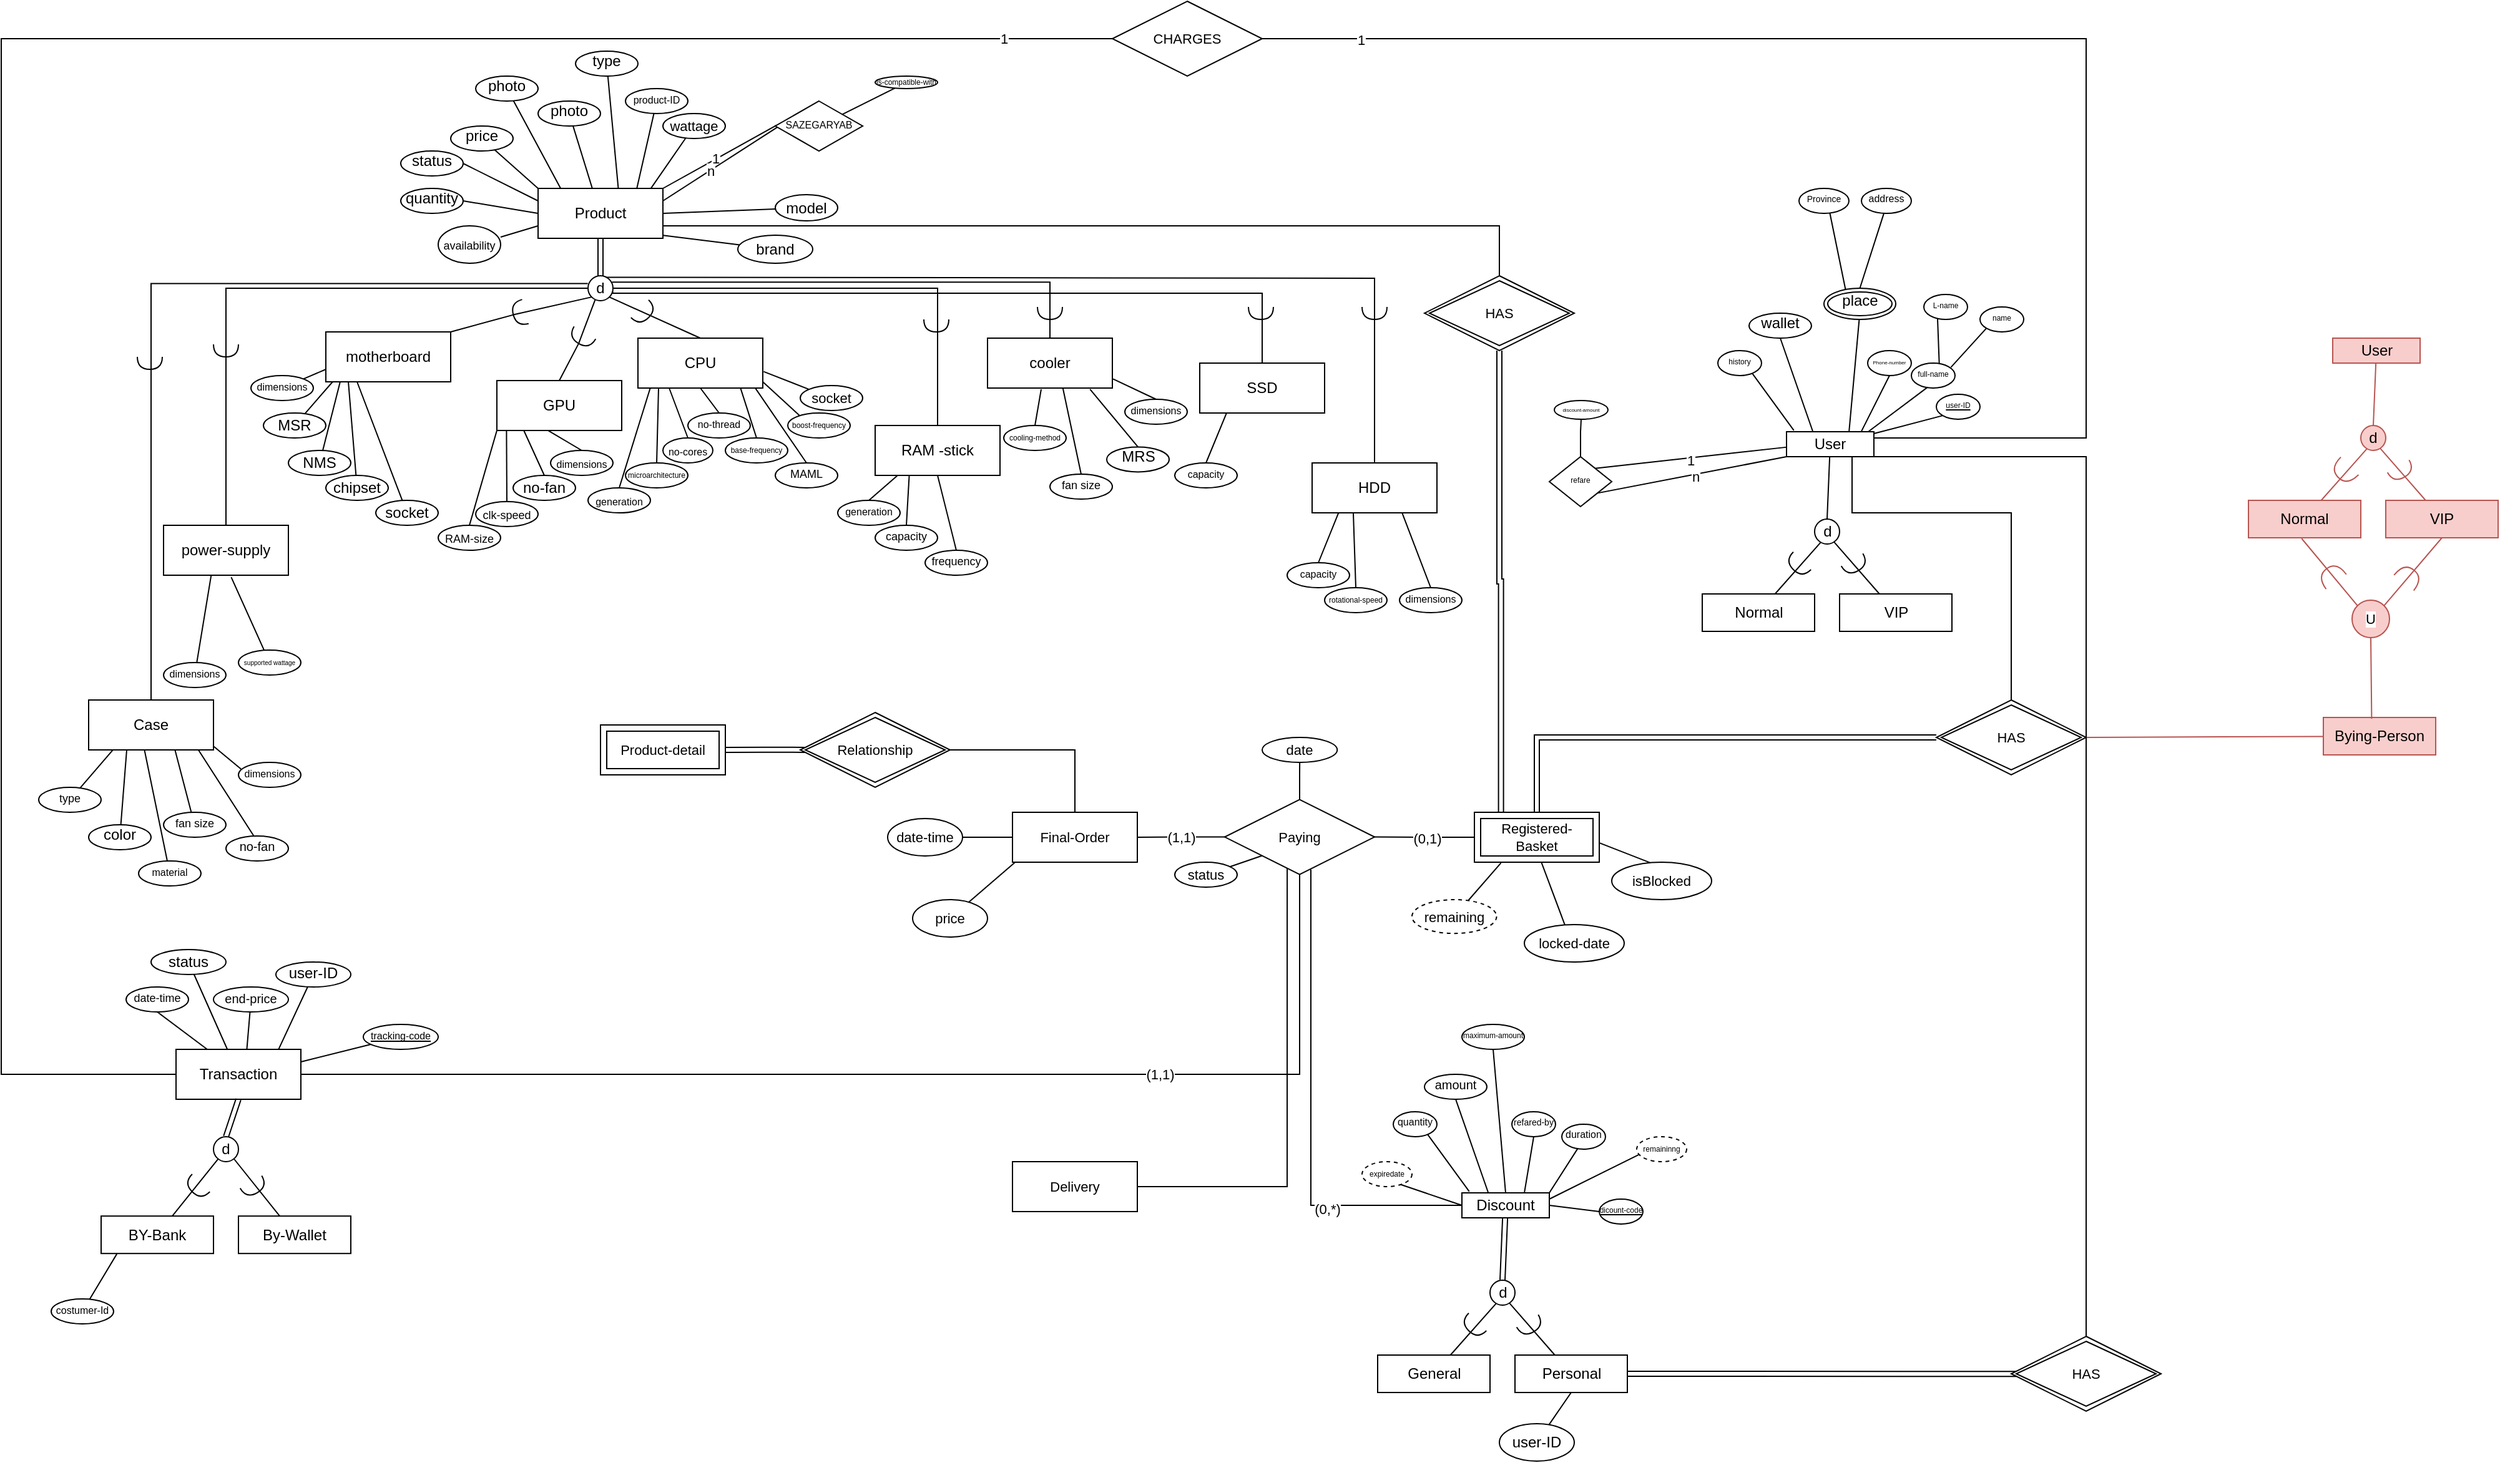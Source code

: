 <mxfile version="24.9.3">
  <diagram id="R2lEEEUBdFMjLlhIrx00" name="Page-1">
    <mxGraphModel dx="2390" dy="1643" grid="1" gridSize="10" guides="0" tooltips="1" connect="1" arrows="1" fold="1" page="0" pageScale="1" pageWidth="850" pageHeight="1100" math="0" shadow="0" extFonts="Permanent Marker^https://fonts.googleapis.com/css?family=Permanent+Marker">
      <root>
        <mxCell id="0" />
        <mxCell id="1" parent="0" />
        <mxCell id="EZ4wKox0lvYlgoozN4nP-5" value="" style="shape=requiredInterface;html=1;verticalLabelPosition=bottom;sketch=0;rotation=90;" parent="1" vertex="1">
          <mxGeometry x="505" y="150" width="10" height="20" as="geometry" />
        </mxCell>
        <mxCell id="QGMHHab5A-sNkPW5Ptrl-87" value="" style="shape=requiredInterface;html=1;verticalLabelPosition=bottom;sketch=0;rotation=-195;" parent="1" vertex="1">
          <mxGeometry x="740" y="120" width="10" height="20" as="geometry" />
        </mxCell>
        <mxCell id="5q_iSPufAX0hI2RB1bjy-26" style="edgeStyle=orthogonalEdgeStyle;shape=connector;rounded=0;orthogonalLoop=1;jettySize=auto;html=1;exitX=0.75;exitY=1;exitDx=0;exitDy=0;entryX=0.5;entryY=0;entryDx=0;entryDy=0;strokeColor=default;align=center;verticalAlign=middle;fontFamily=Helvetica;fontSize=11;fontColor=default;labelBackgroundColor=default;endArrow=none;endFill=0;" parent="1" source="gZT2VXeHZiiMrNFiyqml-2" target="5q_iSPufAX0hI2RB1bjy-19" edge="1">
          <mxGeometry relative="1" as="geometry">
            <Array as="points">
              <mxPoint x="1812" y="290" />
              <mxPoint x="1940" y="290" />
            </Array>
          </mxGeometry>
        </mxCell>
        <mxCell id="gZT2VXeHZiiMrNFiyqml-2" value="User" style="rounded=0;whiteSpace=wrap;html=1;" parent="1" vertex="1">
          <mxGeometry x="1760" y="225" width="70" height="20" as="geometry" />
        </mxCell>
        <mxCell id="gZT2VXeHZiiMrNFiyqml-4" style="rounded=0;orthogonalLoop=1;jettySize=auto;html=1;entryX=0.5;entryY=0;entryDx=0;entryDy=0;endArrow=none;endFill=0;" parent="1" source="gZT2VXeHZiiMrNFiyqml-2" target="QGMHHab5A-sNkPW5Ptrl-4" edge="1">
          <mxGeometry relative="1" as="geometry">
            <mxPoint x="1792.84" y="293" as="targetPoint" />
          </mxGeometry>
        </mxCell>
        <mxCell id="gZT2VXeHZiiMrNFiyqml-6" value="Normal" style="rounded=0;whiteSpace=wrap;html=1;" parent="1" vertex="1">
          <mxGeometry x="1692.5" y="355" width="90" height="30" as="geometry" />
        </mxCell>
        <mxCell id="gZT2VXeHZiiMrNFiyqml-8" style="rounded=0;orthogonalLoop=1;jettySize=auto;html=1;entryX=0.249;entryY=0.93;entryDx=0;entryDy=0;entryPerimeter=0;endArrow=none;endFill=0;" parent="1" source="gZT2VXeHZiiMrNFiyqml-6" target="QGMHHab5A-sNkPW5Ptrl-4" edge="1">
          <mxGeometry relative="1" as="geometry">
            <mxPoint x="1787.5" y="315" as="targetPoint" />
          </mxGeometry>
        </mxCell>
        <mxCell id="gZT2VXeHZiiMrNFiyqml-10" value="VIP" style="rounded=0;whiteSpace=wrap;html=1;" parent="1" vertex="1">
          <mxGeometry x="1802.5" y="355" width="90" height="30" as="geometry" />
        </mxCell>
        <mxCell id="gZT2VXeHZiiMrNFiyqml-11" style="rounded=0;orthogonalLoop=1;jettySize=auto;html=1;entryX=0.777;entryY=0.914;entryDx=0;entryDy=0;entryPerimeter=0;endArrow=none;endFill=0;" parent="1" source="gZT2VXeHZiiMrNFiyqml-10" target="QGMHHab5A-sNkPW5Ptrl-4" edge="1">
          <mxGeometry relative="1" as="geometry">
            <mxPoint x="1798.84" y="315" as="targetPoint" />
          </mxGeometry>
        </mxCell>
        <mxCell id="gZT2VXeHZiiMrNFiyqml-14" value="&lt;u&gt;user-ID&lt;/u&gt;" style="ellipse;verticalAlign=middle;fontStyle=0;fontSize=6;spacingTop=-3;spacingLeft=0;spacingRight=0;spacingBottom=0;spacing=-21;labelBorderColor=none;labelBackgroundColor=none;textShadow=0;whiteSpace=wrap;html=1;fontColor=#050505;" parent="1" vertex="1">
          <mxGeometry x="1880" y="195" width="35" height="20" as="geometry" />
        </mxCell>
        <mxCell id="gZT2VXeHZiiMrNFiyqml-15" style="rounded=0;orthogonalLoop=1;jettySize=auto;html=1;entryX=0.999;entryY=0.076;entryDx=0;entryDy=0;endArrow=none;endFill=0;exitX=0;exitY=1;exitDx=0;exitDy=0;entryPerimeter=0;" parent="1" source="gZT2VXeHZiiMrNFiyqml-14" target="gZT2VXeHZiiMrNFiyqml-2" edge="1">
          <mxGeometry relative="1" as="geometry">
            <mxPoint x="1879.265" y="205.81" as="sourcePoint" />
            <mxPoint x="1840" y="204.15" as="targetPoint" />
          </mxGeometry>
        </mxCell>
        <mxCell id="gZT2VXeHZiiMrNFiyqml-16" value="&lt;font style=&quot;font-size: 6px;&quot;&gt;full-&lt;font&gt;name&lt;/font&gt;&lt;/font&gt;" style="ellipse;whiteSpace=wrap;html=1;shadow=0;gradientColor=none;fillColor=default;spacingTop=-6;" parent="1" vertex="1">
          <mxGeometry x="1859.99" y="170" width="35" height="20" as="geometry" />
        </mxCell>
        <mxCell id="gZT2VXeHZiiMrNFiyqml-17" style="rounded=0;orthogonalLoop=1;jettySize=auto;html=1;entryX=0.937;entryY=-0.006;entryDx=0;entryDy=0;endArrow=none;endFill=0;exitX=0.363;exitY=0.979;exitDx=0;exitDy=0;entryPerimeter=0;exitPerimeter=0;" parent="1" source="gZT2VXeHZiiMrNFiyqml-16" target="gZT2VXeHZiiMrNFiyqml-2" edge="1">
          <mxGeometry relative="1" as="geometry">
            <mxPoint x="1859.255" y="180.81" as="sourcePoint" />
            <mxPoint x="1842.5" y="225" as="targetPoint" />
          </mxGeometry>
        </mxCell>
        <mxCell id="gZT2VXeHZiiMrNFiyqml-20" value="&lt;font style=&quot;font-size: 6px;&quot;&gt;L-name&lt;/font&gt;" style="ellipse;whiteSpace=wrap;html=1;shadow=0;gradientColor=none;fillColor=default;spacingTop=-6;" parent="1" vertex="1">
          <mxGeometry x="1870" y="115" width="35" height="20" as="geometry" />
        </mxCell>
        <mxCell id="gZT2VXeHZiiMrNFiyqml-21" style="rounded=0;orthogonalLoop=1;jettySize=auto;html=1;endArrow=none;endFill=0;exitX=0.314;exitY=0.967;exitDx=0;exitDy=0;exitPerimeter=0;entryX=0.638;entryY=0;entryDx=0;entryDy=0;entryPerimeter=0;" parent="1" source="gZT2VXeHZiiMrNFiyqml-20" target="gZT2VXeHZiiMrNFiyqml-16" edge="1">
          <mxGeometry relative="1" as="geometry">
            <mxPoint x="1844.265" y="145.81" as="sourcePoint" />
            <mxPoint x="1860" y="145" as="targetPoint" />
          </mxGeometry>
        </mxCell>
        <mxCell id="gZT2VXeHZiiMrNFiyqml-22" value="&lt;font style=&quot;font-size: 6px;&quot;&gt;name&lt;/font&gt;" style="ellipse;whiteSpace=wrap;html=1;shadow=0;gradientColor=none;fillColor=default;spacingTop=-6;" parent="1" vertex="1">
          <mxGeometry x="1915" y="125" width="35" height="20" as="geometry" />
        </mxCell>
        <mxCell id="gZT2VXeHZiiMrNFiyqml-23" style="rounded=0;orthogonalLoop=1;jettySize=auto;html=1;entryX=0.907;entryY=0.167;entryDx=0;entryDy=0;endArrow=none;endFill=0;exitX=0;exitY=1;exitDx=0;exitDy=0;entryPerimeter=0;" parent="1" source="gZT2VXeHZiiMrNFiyqml-22" target="gZT2VXeHZiiMrNFiyqml-16" edge="1">
          <mxGeometry relative="1" as="geometry">
            <mxPoint x="1909.765" y="115.81" as="sourcePoint" />
            <mxPoint x="1893" y="160" as="targetPoint" />
          </mxGeometry>
        </mxCell>
        <mxCell id="gZT2VXeHZiiMrNFiyqml-24" value="&lt;font style=&quot;font-size: 4px;&quot;&gt;Phone-number&lt;/font&gt;" style="ellipse;whiteSpace=wrap;html=1;shadow=0;gradientColor=none;fillColor=default;spacingTop=-6;" parent="1" vertex="1">
          <mxGeometry x="1824.99" y="160" width="35" height="20" as="geometry" />
        </mxCell>
        <mxCell id="gZT2VXeHZiiMrNFiyqml-25" style="rounded=0;orthogonalLoop=1;jettySize=auto;html=1;entryX=0.856;entryY=-0.009;entryDx=0;entryDy=0;endArrow=none;endFill=0;exitX=0.5;exitY=1;exitDx=0;exitDy=0;entryPerimeter=0;" parent="1" source="gZT2VXeHZiiMrNFiyqml-24" target="gZT2VXeHZiiMrNFiyqml-2" edge="1">
          <mxGeometry relative="1" as="geometry">
            <mxPoint x="1824.255" y="170.81" as="sourcePoint" />
            <mxPoint x="1807.5" y="215" as="targetPoint" />
          </mxGeometry>
        </mxCell>
        <mxCell id="gZT2VXeHZiiMrNFiyqml-27" style="rounded=0;orthogonalLoop=1;jettySize=auto;html=1;entryX=0.716;entryY=-0.02;entryDx=0;entryDy=0;endArrow=none;endFill=0;exitX=0.491;exitY=1.003;exitDx=0;exitDy=0;entryPerimeter=0;exitPerimeter=0;" parent="1" source="QGMHHab5A-sNkPW5Ptrl-1" target="gZT2VXeHZiiMrNFiyqml-2" edge="1">
          <mxGeometry relative="1" as="geometry">
            <mxPoint x="1809.622" y="124.73" as="sourcePoint" />
            <mxPoint x="1772.5" y="152.5" as="targetPoint" />
          </mxGeometry>
        </mxCell>
        <mxCell id="gZT2VXeHZiiMrNFiyqml-32" style="rounded=0;orthogonalLoop=1;jettySize=auto;html=1;entryX=-0.007;entryY=0.622;entryDx=0;entryDy=0;endArrow=none;endFill=0;exitX=0.734;exitY=0.233;exitDx=0;exitDy=0;entryPerimeter=0;exitPerimeter=0;" parent="1" source="QGMHHab5A-sNkPW5Ptrl-3" target="gZT2VXeHZiiMrNFiyqml-2" edge="1">
          <mxGeometry relative="1" as="geometry">
            <mxPoint x="1602.5" y="245" as="sourcePoint" />
            <mxPoint x="1764" y="204" as="targetPoint" />
          </mxGeometry>
        </mxCell>
        <mxCell id="gZT2VXeHZiiMrNFiyqml-35" value="1" style="edgeLabel;html=1;align=center;verticalAlign=middle;resizable=0;points=[];" parent="gZT2VXeHZiiMrNFiyqml-32" vertex="1" connectable="0">
          <mxGeometry x="-0.002" y="-2" relative="1" as="geometry">
            <mxPoint as="offset" />
          </mxGeometry>
        </mxCell>
        <mxCell id="gZT2VXeHZiiMrNFiyqml-33" style="rounded=0;orthogonalLoop=1;jettySize=auto;html=1;endArrow=none;endFill=0;exitX=0.76;exitY=0.733;exitDx=0;exitDy=0;entryX=0;entryY=1;entryDx=0;entryDy=0;exitPerimeter=0;" parent="1" source="QGMHHab5A-sNkPW5Ptrl-3" target="gZT2VXeHZiiMrNFiyqml-2" edge="1">
          <mxGeometry relative="1" as="geometry">
            <mxPoint x="1602.5" y="285" as="sourcePoint" />
            <mxPoint x="1760" y="255" as="targetPoint" />
          </mxGeometry>
        </mxCell>
        <mxCell id="gZT2VXeHZiiMrNFiyqml-36" value="n" style="edgeLabel;html=1;align=center;verticalAlign=middle;resizable=0;points=[];" parent="gZT2VXeHZiiMrNFiyqml-33" vertex="1" connectable="0">
          <mxGeometry x="0.027" y="-2" relative="1" as="geometry">
            <mxPoint as="offset" />
          </mxGeometry>
        </mxCell>
        <mxCell id="gZT2VXeHZiiMrNFiyqml-46" value="&lt;font style=&quot;font-size: 6px;&quot;&gt;&lt;span&gt;history &lt;/span&gt;&lt;br&gt;&lt;/font&gt;" style="ellipse;whiteSpace=wrap;html=1;shadow=0;gradientColor=none;fillColor=default;spacingTop=-6;fontStyle=0" parent="1" vertex="1">
          <mxGeometry x="1705" y="160" width="35" height="20" as="geometry" />
        </mxCell>
        <mxCell id="gZT2VXeHZiiMrNFiyqml-47" style="rounded=0;orthogonalLoop=1;jettySize=auto;html=1;entryX=0.084;entryY=-0.053;entryDx=0;entryDy=0;endArrow=none;endFill=0;exitX=0.789;exitY=0.915;exitDx=0;exitDy=0;entryPerimeter=0;exitPerimeter=0;" parent="1" source="gZT2VXeHZiiMrNFiyqml-46" target="gZT2VXeHZiiMrNFiyqml-2" edge="1">
          <mxGeometry relative="1" as="geometry">
            <mxPoint x="1704.265" y="170.81" as="sourcePoint" />
            <mxPoint x="1799.98" y="237.11" as="targetPoint" />
          </mxGeometry>
        </mxCell>
        <mxCell id="QGMHHab5A-sNkPW5Ptrl-1" value="place" style="ellipse;shape=doubleEllipse;margin=3;whiteSpace=wrap;html=1;align=center;spacingTop=-6;" parent="1" vertex="1">
          <mxGeometry x="1790" y="110" width="57.5" height="25" as="geometry" />
        </mxCell>
        <mxCell id="5q_iSPufAX0hI2RB1bjy-4" value="" style="edgeStyle=orthogonalEdgeStyle;rounded=0;orthogonalLoop=1;jettySize=auto;html=1;endArrow=none;endFill=0;" parent="1" source="QGMHHab5A-sNkPW5Ptrl-3" target="5q_iSPufAX0hI2RB1bjy-3" edge="1">
          <mxGeometry relative="1" as="geometry" />
        </mxCell>
        <mxCell id="QGMHHab5A-sNkPW5Ptrl-3" value="&lt;font style=&quot;font-size: 6px;&quot;&gt;refare&lt;/font&gt;" style="shape=rhombus;perimeter=rhombusPerimeter;whiteSpace=wrap;html=1;align=center;spacingTop=-6;" parent="1" vertex="1">
          <mxGeometry x="1570" y="245" width="50" height="40" as="geometry" />
        </mxCell>
        <mxCell id="QGMHHab5A-sNkPW5Ptrl-4" value="d" style="ellipse;whiteSpace=wrap;html=1;align=center;fontStyle=0;" parent="1" vertex="1">
          <mxGeometry x="1782.5" y="295" width="20" height="20" as="geometry" />
        </mxCell>
        <mxCell id="EZ4wKox0lvYlgoozN4nP-108" style="rounded=0;orthogonalLoop=1;jettySize=auto;html=1;exitX=0;exitY=0.75;exitDx=0;exitDy=0;entryX=1;entryY=0.3;entryDx=0;entryDy=0;endArrow=none;endFill=0;entryPerimeter=0;" parent="1" source="QGMHHab5A-sNkPW5Ptrl-5" target="EZ4wKox0lvYlgoozN4nP-107" edge="1">
          <mxGeometry relative="1" as="geometry" />
        </mxCell>
        <mxCell id="5q_iSPufAX0hI2RB1bjy-27" style="edgeStyle=orthogonalEdgeStyle;shape=connector;rounded=0;orthogonalLoop=1;jettySize=auto;html=1;exitX=1;exitY=0.5;exitDx=0;exitDy=0;strokeColor=default;align=center;verticalAlign=middle;fontFamily=Helvetica;fontSize=11;fontColor=default;labelBackgroundColor=default;endArrow=none;endFill=0;entryX=0.5;entryY=0;entryDx=0;entryDy=0;" parent="1" source="QGMHHab5A-sNkPW5Ptrl-5" target="5q_iSPufAX0hI2RB1bjy-22" edge="1">
          <mxGeometry relative="1" as="geometry">
            <mxPoint x="1530" y="90" as="targetPoint" />
            <Array as="points">
              <mxPoint x="860" y="60" />
              <mxPoint x="1530" y="60" />
            </Array>
          </mxGeometry>
        </mxCell>
        <mxCell id="ZeQwBwRFmB0KGakQaqgO-32" style="edgeStyle=none;shape=connector;rounded=0;orthogonalLoop=1;jettySize=auto;html=1;exitX=1;exitY=0;exitDx=0;exitDy=0;strokeColor=default;align=center;verticalAlign=middle;fontFamily=Helvetica;fontSize=11;fontColor=default;labelBackgroundColor=default;endArrow=none;endFill=0;entryX=0.016;entryY=0.484;entryDx=0;entryDy=0;entryPerimeter=0;" edge="1" parent="1" source="QGMHHab5A-sNkPW5Ptrl-5" target="ZeQwBwRFmB0KGakQaqgO-33">
          <mxGeometry relative="1" as="geometry">
            <mxPoint x="980" y="-40" as="targetPoint" />
          </mxGeometry>
        </mxCell>
        <mxCell id="ZeQwBwRFmB0KGakQaqgO-35" value="1" style="edgeLabel;html=1;align=center;verticalAlign=middle;resizable=0;points=[];fontFamily=Helvetica;fontSize=11;fontColor=default;labelBackgroundColor=default;" vertex="1" connectable="0" parent="ZeQwBwRFmB0KGakQaqgO-32">
          <mxGeometry x="-0.072" y="1" relative="1" as="geometry">
            <mxPoint as="offset" />
          </mxGeometry>
        </mxCell>
        <mxCell id="QGMHHab5A-sNkPW5Ptrl-5" value="Product" style="whiteSpace=wrap;html=1;align=center;" parent="1" vertex="1">
          <mxGeometry x="760" y="30" width="100" height="40" as="geometry" />
        </mxCell>
        <mxCell id="QGMHHab5A-sNkPW5Ptrl-6" value="" style="endArrow=none;html=1;rounded=0;exitX=1.001;exitY=0.941;exitDx=0;exitDy=0;exitPerimeter=0;" parent="1" source="QGMHHab5A-sNkPW5Ptrl-5" target="QGMHHab5A-sNkPW5Ptrl-7" edge="1">
          <mxGeometry relative="1" as="geometry">
            <mxPoint x="860" y="50" as="sourcePoint" />
            <mxPoint x="920" y="80" as="targetPoint" />
          </mxGeometry>
        </mxCell>
        <mxCell id="QGMHHab5A-sNkPW5Ptrl-7" value="brand" style="ellipse;whiteSpace=wrap;html=1;align=center;" parent="1" vertex="1">
          <mxGeometry x="920" y="67.5" width="60" height="22.5" as="geometry" />
        </mxCell>
        <mxCell id="QGMHHab5A-sNkPW5Ptrl-9" value="" style="endArrow=none;html=1;rounded=0;exitX=1;exitY=0.5;exitDx=0;exitDy=0;" parent="1" source="QGMHHab5A-sNkPW5Ptrl-5" target="QGMHHab5A-sNkPW5Ptrl-10" edge="1">
          <mxGeometry relative="1" as="geometry">
            <mxPoint x="870" y="60" as="sourcePoint" />
            <mxPoint x="940" y="40" as="targetPoint" />
          </mxGeometry>
        </mxCell>
        <mxCell id="QGMHHab5A-sNkPW5Ptrl-10" value="model" style="ellipse;whiteSpace=wrap;html=1;align=center;" parent="1" vertex="1">
          <mxGeometry x="950" y="35" width="50" height="21" as="geometry" />
        </mxCell>
        <mxCell id="QGMHHab5A-sNkPW5Ptrl-13" value="d" style="ellipse;whiteSpace=wrap;html=1;align=center;" parent="1" vertex="1">
          <mxGeometry x="800" y="100" width="20" height="20" as="geometry" />
        </mxCell>
        <mxCell id="QGMHHab5A-sNkPW5Ptrl-14" value="" style="shape=link;html=1;rounded=0;exitX=0.5;exitY=1;exitDx=0;exitDy=0;entryX=0.5;entryY=0;entryDx=0;entryDy=0;" parent="1" source="QGMHHab5A-sNkPW5Ptrl-5" target="QGMHHab5A-sNkPW5Ptrl-13" edge="1">
          <mxGeometry relative="1" as="geometry">
            <mxPoint x="820" y="80" as="sourcePoint" />
            <mxPoint x="980" y="160" as="targetPoint" />
          </mxGeometry>
        </mxCell>
        <mxCell id="QGMHHab5A-sNkPW5Ptrl-15" value="" style="resizable=0;html=1;whiteSpace=wrap;align=left;verticalAlign=bottom;" parent="QGMHHab5A-sNkPW5Ptrl-14" connectable="0" vertex="1">
          <mxGeometry x="-1" relative="1" as="geometry" />
        </mxCell>
        <mxCell id="QGMHHab5A-sNkPW5Ptrl-16" value="" style="resizable=0;html=1;whiteSpace=wrap;align=right;verticalAlign=bottom;" parent="QGMHHab5A-sNkPW5Ptrl-14" connectable="0" vertex="1">
          <mxGeometry x="1" relative="1" as="geometry" />
        </mxCell>
        <mxCell id="QGMHHab5A-sNkPW5Ptrl-18" value="" style="endArrow=none;html=1;rounded=0;entryX=0;entryY=1;entryDx=0;entryDy=0;exitX=1;exitY=0.5;exitDx=0;exitDy=0;exitPerimeter=0;" parent="1" source="QGMHHab5A-sNkPW5Ptrl-87" target="QGMHHab5A-sNkPW5Ptrl-13" edge="1">
          <mxGeometry relative="1" as="geometry">
            <mxPoint x="690" y="145" as="sourcePoint" />
            <mxPoint x="787" y="166" as="targetPoint" />
          </mxGeometry>
        </mxCell>
        <mxCell id="QGMHHab5A-sNkPW5Ptrl-21" value="motherboard" style="whiteSpace=wrap;html=1;align=center;" parent="1" vertex="1">
          <mxGeometry x="590" y="145" width="100" height="40" as="geometry" />
        </mxCell>
        <mxCell id="QGMHHab5A-sNkPW5Ptrl-22" value="" style="endArrow=none;html=1;rounded=0;exitX=0.18;exitY=0.996;exitDx=0;exitDy=0;exitPerimeter=0;" parent="1" source="QGMHHab5A-sNkPW5Ptrl-21" target="QGMHHab5A-sNkPW5Ptrl-23" edge="1">
          <mxGeometry relative="1" as="geometry">
            <mxPoint x="670" y="140" as="sourcePoint" />
            <mxPoint x="690" y="110" as="targetPoint" />
          </mxGeometry>
        </mxCell>
        <mxCell id="QGMHHab5A-sNkPW5Ptrl-23" value="chipset" style="ellipse;whiteSpace=wrap;html=1;align=center;" parent="1" vertex="1">
          <mxGeometry x="590" y="260" width="50" height="20" as="geometry" />
        </mxCell>
        <mxCell id="QGMHHab5A-sNkPW5Ptrl-24" value="" style="endArrow=none;html=1;rounded=0;exitX=0.115;exitY=0.998;exitDx=0;exitDy=0;exitPerimeter=0;" parent="1" source="QGMHHab5A-sNkPW5Ptrl-21" target="QGMHHab5A-sNkPW5Ptrl-25" edge="1">
          <mxGeometry relative="1" as="geometry">
            <mxPoint x="600" y="190" as="sourcePoint" />
            <mxPoint x="650" y="102.5" as="targetPoint" />
          </mxGeometry>
        </mxCell>
        <mxCell id="QGMHHab5A-sNkPW5Ptrl-25" value="NMS" style="ellipse;whiteSpace=wrap;html=1;align=center;" parent="1" vertex="1">
          <mxGeometry x="560" y="240" width="50" height="20" as="geometry" />
        </mxCell>
        <mxCell id="QGMHHab5A-sNkPW5Ptrl-27" value="" style="endArrow=none;html=1;rounded=0;exitX=0.053;exitY=1.003;exitDx=0;exitDy=0;exitPerimeter=0;" parent="1" source="QGMHHab5A-sNkPW5Ptrl-21" target="QGMHHab5A-sNkPW5Ptrl-28" edge="1">
          <mxGeometry relative="1" as="geometry">
            <mxPoint x="672" y="155" as="sourcePoint" />
            <mxPoint x="660" y="112.5" as="targetPoint" />
          </mxGeometry>
        </mxCell>
        <mxCell id="QGMHHab5A-sNkPW5Ptrl-28" value="MSR" style="ellipse;whiteSpace=wrap;html=1;align=center;" parent="1" vertex="1">
          <mxGeometry x="540" y="210" width="50" height="20" as="geometry" />
        </mxCell>
        <mxCell id="QGMHHab5A-sNkPW5Ptrl-29" value="" style="endArrow=none;html=1;rounded=0;exitX=0.904;exitY=-0.002;exitDx=0;exitDy=0;exitPerimeter=0;" parent="1" source="QGMHHab5A-sNkPW5Ptrl-5" target="QGMHHab5A-sNkPW5Ptrl-30" edge="1">
          <mxGeometry relative="1" as="geometry">
            <mxPoint x="682" y="165" as="sourcePoint" />
            <mxPoint x="670" y="122.5" as="targetPoint" />
          </mxGeometry>
        </mxCell>
        <mxCell id="QGMHHab5A-sNkPW5Ptrl-30" value="&lt;font style=&quot;font-size: 11px;&quot;&gt;wattage&lt;/font&gt;" style="ellipse;whiteSpace=wrap;html=1;align=center;" parent="1" vertex="1">
          <mxGeometry x="860" y="-30" width="50" height="20" as="geometry" />
        </mxCell>
        <mxCell id="QGMHHab5A-sNkPW5Ptrl-36" value="" style="endArrow=none;html=1;rounded=0;exitX=0;exitY=0.75;exitDx=0;exitDy=0;" parent="1" source="QGMHHab5A-sNkPW5Ptrl-21" target="QGMHHab5A-sNkPW5Ptrl-37" edge="1">
          <mxGeometry relative="1" as="geometry">
            <mxPoint x="619.9" y="179.72" as="sourcePoint" />
            <mxPoint x="510" y="107.5" as="targetPoint" />
          </mxGeometry>
        </mxCell>
        <mxCell id="QGMHHab5A-sNkPW5Ptrl-37" value="&lt;font style=&quot;font-size: 8px;&quot;&gt;dimensions&lt;/font&gt;" style="ellipse;whiteSpace=wrap;html=1;align=center;spacingTop=-4;" parent="1" vertex="1">
          <mxGeometry x="530" y="180" width="50" height="20" as="geometry" />
        </mxCell>
        <mxCell id="QGMHHab5A-sNkPW5Ptrl-38" value="" style="endArrow=none;html=1;rounded=0;entryX=0.287;entryY=0.957;entryDx=0;entryDy=0;exitX=1;exitY=0.5;exitDx=0;exitDy=0;entryPerimeter=0;exitPerimeter=0;" parent="1" source="EZ4wKox0lvYlgoozN4nP-1" target="QGMHHab5A-sNkPW5Ptrl-13" edge="1">
          <mxGeometry relative="1" as="geometry">
            <mxPoint x="827" y="184" as="sourcePoint" />
            <mxPoint x="940" y="156" as="targetPoint" />
          </mxGeometry>
        </mxCell>
        <mxCell id="QGMHHab5A-sNkPW5Ptrl-39" value="GPU" style="whiteSpace=wrap;html=1;align=center;" parent="1" vertex="1">
          <mxGeometry x="727" y="184" width="100" height="40" as="geometry" />
        </mxCell>
        <mxCell id="QGMHHab5A-sNkPW5Ptrl-40" value="" style="endArrow=none;html=1;rounded=0;exitX=0;exitY=1;exitDx=0;exitDy=0;entryX=0.5;entryY=0;entryDx=0;entryDy=0;" parent="1" source="QGMHHab5A-sNkPW5Ptrl-39" target="QGMHHab5A-sNkPW5Ptrl-41" edge="1">
          <mxGeometry relative="1" as="geometry">
            <mxPoint x="750" y="230" as="sourcePoint" />
            <mxPoint x="730" y="265" as="targetPoint" />
          </mxGeometry>
        </mxCell>
        <mxCell id="QGMHHab5A-sNkPW5Ptrl-41" value="&lt;font style=&quot;font-size: 9px;&quot;&gt;RAM-size&lt;br&gt;&lt;/font&gt;" style="ellipse;whiteSpace=wrap;html=1;align=center;" parent="1" vertex="1">
          <mxGeometry x="680" y="300" width="50" height="20" as="geometry" />
        </mxCell>
        <mxCell id="QGMHHab5A-sNkPW5Ptrl-44" value="" style="endArrow=none;html=1;rounded=0;exitX=0.077;exitY=1.006;exitDx=0;exitDy=0;entryX=0.5;entryY=0;entryDx=0;entryDy=0;exitPerimeter=0;" parent="1" source="QGMHHab5A-sNkPW5Ptrl-39" target="QGMHHab5A-sNkPW5Ptrl-45" edge="1">
          <mxGeometry relative="1" as="geometry">
            <mxPoint x="782" y="250" as="sourcePoint" />
            <mxPoint x="760" y="291" as="targetPoint" />
          </mxGeometry>
        </mxCell>
        <mxCell id="QGMHHab5A-sNkPW5Ptrl-45" value="&lt;font style=&quot;font-size: 9px;&quot;&gt;clk-speed&lt;/font&gt;" style="ellipse;whiteSpace=wrap;html=1;align=center;" parent="1" vertex="1">
          <mxGeometry x="710" y="281" width="50" height="20" as="geometry" />
        </mxCell>
        <mxCell id="QGMHHab5A-sNkPW5Ptrl-46" value="" style="endArrow=none;html=1;rounded=0;exitX=0.217;exitY=1.006;exitDx=0;exitDy=0;entryX=0.5;entryY=0;entryDx=0;entryDy=0;exitPerimeter=0;" parent="1" source="QGMHHab5A-sNkPW5Ptrl-39" target="QGMHHab5A-sNkPW5Ptrl-47" edge="1">
          <mxGeometry relative="1" as="geometry">
            <mxPoint x="790" y="200" as="sourcePoint" />
            <mxPoint x="790" y="267" as="targetPoint" />
          </mxGeometry>
        </mxCell>
        <mxCell id="QGMHHab5A-sNkPW5Ptrl-47" value="no-fan" style="ellipse;whiteSpace=wrap;html=1;align=center;" parent="1" vertex="1">
          <mxGeometry x="740" y="260" width="50" height="20" as="geometry" />
        </mxCell>
        <mxCell id="QGMHHab5A-sNkPW5Ptrl-48" value="" style="endArrow=none;html=1;rounded=0;exitX=0.413;exitY=1.004;exitDx=0;exitDy=0;entryX=0.5;entryY=0;entryDx=0;entryDy=0;exitPerimeter=0;" parent="1" source="QGMHHab5A-sNkPW5Ptrl-39" target="QGMHHab5A-sNkPW5Ptrl-49" edge="1">
          <mxGeometry relative="1" as="geometry">
            <mxPoint x="840" y="210" as="sourcePoint" />
            <mxPoint x="840" y="277" as="targetPoint" />
          </mxGeometry>
        </mxCell>
        <mxCell id="QGMHHab5A-sNkPW5Ptrl-49" value="&lt;font style=&quot;font-size: 8px;&quot;&gt;dimensions&lt;/font&gt;" style="ellipse;whiteSpace=wrap;html=1;align=center;" parent="1" vertex="1">
          <mxGeometry x="770" y="240" width="50" height="20" as="geometry" />
        </mxCell>
        <mxCell id="QGMHHab5A-sNkPW5Ptrl-50" value="" style="endArrow=none;html=1;rounded=0;entryX=1;entryY=1;entryDx=0;entryDy=0;exitX=0.5;exitY=0;exitDx=0;exitDy=0;" parent="1" source="QGMHHab5A-sNkPW5Ptrl-51" target="QGMHHab5A-sNkPW5Ptrl-13" edge="1">
          <mxGeometry relative="1" as="geometry">
            <mxPoint x="940" y="185" as="sourcePoint" />
            <mxPoint x="919" y="120" as="targetPoint" />
          </mxGeometry>
        </mxCell>
        <mxCell id="ZeQwBwRFmB0KGakQaqgO-43" style="edgeStyle=none;shape=connector;rounded=0;orthogonalLoop=1;jettySize=auto;html=1;strokeColor=default;align=center;verticalAlign=middle;fontFamily=Helvetica;fontSize=11;fontColor=default;labelBackgroundColor=default;endArrow=none;endFill=0;exitX=1.007;exitY=0.671;exitDx=0;exitDy=0;exitPerimeter=0;" edge="1" parent="1" source="QGMHHab5A-sNkPW5Ptrl-51" target="ZeQwBwRFmB0KGakQaqgO-44">
          <mxGeometry relative="1" as="geometry">
            <mxPoint x="1000" y="160" as="targetPoint" />
            <mxPoint x="939.5" y="165.84" as="sourcePoint" />
          </mxGeometry>
        </mxCell>
        <mxCell id="QGMHHab5A-sNkPW5Ptrl-51" value="CPU" style="whiteSpace=wrap;html=1;align=center;" parent="1" vertex="1">
          <mxGeometry x="840" y="150" width="100" height="40" as="geometry" />
        </mxCell>
        <mxCell id="QGMHHab5A-sNkPW5Ptrl-52" value="" style="endArrow=none;html=1;rounded=0;exitX=0.099;exitY=0.996;exitDx=0;exitDy=0;entryX=0.5;entryY=0;entryDx=0;entryDy=0;exitPerimeter=0;" parent="1" source="QGMHHab5A-sNkPW5Ptrl-51" target="QGMHHab5A-sNkPW5Ptrl-53" edge="1">
          <mxGeometry relative="1" as="geometry">
            <mxPoint x="762" y="234" as="sourcePoint" />
            <mxPoint x="740" y="275" as="targetPoint" />
          </mxGeometry>
        </mxCell>
        <mxCell id="QGMHHab5A-sNkPW5Ptrl-53" value="&lt;font style=&quot;font-size: 8px;&quot;&gt;generation&lt;/font&gt;" style="ellipse;whiteSpace=wrap;html=1;align=center;" parent="1" vertex="1">
          <mxGeometry x="800" y="270" width="50" height="20" as="geometry" />
        </mxCell>
        <mxCell id="QGMHHab5A-sNkPW5Ptrl-55" value="&lt;font style=&quot;font-size: 6px;&quot;&gt;microarchitecture&lt;/font&gt;" style="ellipse;whiteSpace=wrap;html=1;align=center;spacingTop=-4;" parent="1" vertex="1">
          <mxGeometry x="830" y="250" width="50" height="20" as="geometry" />
        </mxCell>
        <mxCell id="QGMHHab5A-sNkPW5Ptrl-56" value="" style="endArrow=none;html=1;rounded=0;exitX=0.165;exitY=1.001;exitDx=0;exitDy=0;entryX=0.5;entryY=0;entryDx=0;entryDy=0;exitPerimeter=0;" parent="1" source="QGMHHab5A-sNkPW5Ptrl-51" target="QGMHHab5A-sNkPW5Ptrl-55" edge="1">
          <mxGeometry relative="1" as="geometry">
            <mxPoint x="860" y="200" as="sourcePoint" />
            <mxPoint x="750" y="285" as="targetPoint" />
          </mxGeometry>
        </mxCell>
        <mxCell id="QGMHHab5A-sNkPW5Ptrl-58" value="&lt;font style=&quot;font-size: 8px;&quot;&gt;no-cores&lt;/font&gt;" style="ellipse;whiteSpace=wrap;html=1;align=center;" parent="1" vertex="1">
          <mxGeometry x="860" y="230" width="40" height="20" as="geometry" />
        </mxCell>
        <mxCell id="QGMHHab5A-sNkPW5Ptrl-59" value="" style="endArrow=none;html=1;rounded=0;exitX=0.25;exitY=1;exitDx=0;exitDy=0;entryX=0.5;entryY=0;entryDx=0;entryDy=0;" parent="1" source="QGMHHab5A-sNkPW5Ptrl-51" target="QGMHHab5A-sNkPW5Ptrl-58" edge="1">
          <mxGeometry relative="1" as="geometry">
            <mxPoint x="902" y="210" as="sourcePoint" />
            <mxPoint x="790" y="305" as="targetPoint" />
          </mxGeometry>
        </mxCell>
        <mxCell id="QGMHHab5A-sNkPW5Ptrl-60" value="" style="endArrow=none;html=1;rounded=0;exitX=0.5;exitY=1;exitDx=0;exitDy=0;entryX=0.5;entryY=0;entryDx=0;entryDy=0;" parent="1" source="QGMHHab5A-sNkPW5Ptrl-51" target="QGMHHab5A-sNkPW5Ptrl-61" edge="1">
          <mxGeometry relative="1" as="geometry">
            <mxPoint x="920" y="170" as="sourcePoint" />
            <mxPoint x="820" y="285" as="targetPoint" />
          </mxGeometry>
        </mxCell>
        <mxCell id="QGMHHab5A-sNkPW5Ptrl-61" value="&lt;font style=&quot;font-size: 8px;&quot;&gt;no-thread&lt;/font&gt;" style="ellipse;whiteSpace=wrap;html=1;align=center;spacingTop=-4;" parent="1" vertex="1">
          <mxGeometry x="880" y="210" width="50" height="20" as="geometry" />
        </mxCell>
        <mxCell id="QGMHHab5A-sNkPW5Ptrl-62" value="&lt;font style=&quot;font-size: 6px;&quot;&gt;base-frequency&lt;/font&gt;" style="ellipse;whiteSpace=wrap;html=1;align=center;spacingTop=-4;" parent="1" vertex="1">
          <mxGeometry x="910" y="230" width="50" height="20" as="geometry" />
        </mxCell>
        <mxCell id="QGMHHab5A-sNkPW5Ptrl-63" value="" style="endArrow=none;html=1;rounded=0;entryX=0.5;entryY=0;entryDx=0;entryDy=0;exitX=0.822;exitY=1.005;exitDx=0;exitDy=0;exitPerimeter=0;" parent="1" target="QGMHHab5A-sNkPW5Ptrl-62" edge="1" source="QGMHHab5A-sNkPW5Ptrl-51">
          <mxGeometry relative="1" as="geometry">
            <mxPoint x="930" y="190" as="sourcePoint" />
            <mxPoint x="830" y="295" as="targetPoint" />
          </mxGeometry>
        </mxCell>
        <mxCell id="QGMHHab5A-sNkPW5Ptrl-64" value="&lt;font style=&quot;font-size: 6px;&quot;&gt;boost-frequency&lt;/font&gt;" style="ellipse;whiteSpace=wrap;html=1;align=center;spacingTop=-4;" parent="1" vertex="1">
          <mxGeometry x="960" y="210" width="50" height="20" as="geometry" />
        </mxCell>
        <mxCell id="QGMHHab5A-sNkPW5Ptrl-65" value="" style="endArrow=none;html=1;rounded=0;entryX=0.191;entryY=0.105;entryDx=0;entryDy=0;exitX=1;exitY=0.875;exitDx=0;exitDy=0;exitPerimeter=0;entryPerimeter=0;" parent="1" source="QGMHHab5A-sNkPW5Ptrl-51" target="QGMHHab5A-sNkPW5Ptrl-64" edge="1">
          <mxGeometry relative="1" as="geometry">
            <mxPoint x="940" y="160" as="sourcePoint" />
            <mxPoint x="840" y="265" as="targetPoint" />
          </mxGeometry>
        </mxCell>
        <mxCell id="QGMHHab5A-sNkPW5Ptrl-66" value="&lt;font style=&quot;font-size: 9px;&quot;&gt;MAML&lt;br&gt;&lt;/font&gt;" style="ellipse;whiteSpace=wrap;html=1;align=center;spacingTop=-4;" parent="1" vertex="1">
          <mxGeometry x="950" y="250" width="50" height="20" as="geometry" />
        </mxCell>
        <mxCell id="QGMHHab5A-sNkPW5Ptrl-67" value="" style="endArrow=none;html=1;rounded=0;entryX=0.5;entryY=0;entryDx=0;entryDy=0;exitX=0.942;exitY=1.008;exitDx=0;exitDy=0;exitPerimeter=0;" parent="1" source="QGMHHab5A-sNkPW5Ptrl-51" target="QGMHHab5A-sNkPW5Ptrl-66" edge="1">
          <mxGeometry relative="1" as="geometry">
            <mxPoint x="950" y="183" as="sourcePoint" />
            <mxPoint x="850" y="275" as="targetPoint" />
          </mxGeometry>
        </mxCell>
        <mxCell id="QGMHHab5A-sNkPW5Ptrl-69" value="" style="endArrow=none;html=1;rounded=0;exitX=1;exitY=0.5;exitDx=0;exitDy=0;edgeStyle=orthogonalEdgeStyle;entryX=0.5;entryY=0;entryDx=0;entryDy=0;" parent="1" source="QGMHHab5A-sNkPW5Ptrl-13" target="QGMHHab5A-sNkPW5Ptrl-71" edge="1">
          <mxGeometry width="50" height="50" relative="1" as="geometry">
            <mxPoint x="950" y="150" as="sourcePoint" />
            <mxPoint x="1080.023" y="220" as="targetPoint" />
            <Array as="points">
              <mxPoint x="1080" y="110" />
            </Array>
          </mxGeometry>
        </mxCell>
        <mxCell id="QGMHHab5A-sNkPW5Ptrl-71" value="RAM -stick" style="whiteSpace=wrap;html=1;align=center;" parent="1" vertex="1">
          <mxGeometry x="1030" y="220" width="100" height="40" as="geometry" />
        </mxCell>
        <mxCell id="QGMHHab5A-sNkPW5Ptrl-72" value="&lt;font style=&quot;font-size: 8px;&quot;&gt;generation&lt;/font&gt;" style="ellipse;whiteSpace=wrap;html=1;align=center;spacingTop=-4;" parent="1" vertex="1">
          <mxGeometry x="1000" y="280" width="50" height="20" as="geometry" />
        </mxCell>
        <mxCell id="QGMHHab5A-sNkPW5Ptrl-73" value="" style="endArrow=none;html=1;rounded=0;exitX=0.177;exitY=1.006;exitDx=0;exitDy=0;entryX=0.5;entryY=0;entryDx=0;entryDy=0;exitPerimeter=0;" parent="1" source="QGMHHab5A-sNkPW5Ptrl-71" target="QGMHHab5A-sNkPW5Ptrl-72" edge="1">
          <mxGeometry relative="1" as="geometry">
            <mxPoint x="1045" y="260" as="sourcePoint" />
            <mxPoint x="950" y="355" as="targetPoint" />
          </mxGeometry>
        </mxCell>
        <mxCell id="QGMHHab5A-sNkPW5Ptrl-74" value="&lt;font style=&quot;font-size: 9px;&quot;&gt;capacity&lt;/font&gt;" style="ellipse;whiteSpace=wrap;html=1;align=center;spacingTop=-4;" parent="1" vertex="1">
          <mxGeometry x="1030" y="300" width="50" height="20" as="geometry" />
        </mxCell>
        <mxCell id="QGMHHab5A-sNkPW5Ptrl-75" value="" style="endArrow=none;html=1;rounded=0;exitX=0.273;exitY=0.996;exitDx=0;exitDy=0;entryX=0.5;entryY=0;entryDx=0;entryDy=0;exitPerimeter=0;" parent="1" source="QGMHHab5A-sNkPW5Ptrl-71" target="QGMHHab5A-sNkPW5Ptrl-74" edge="1">
          <mxGeometry relative="1" as="geometry">
            <mxPoint x="990" y="260" as="sourcePoint" />
            <mxPoint x="890" y="354" as="targetPoint" />
          </mxGeometry>
        </mxCell>
        <mxCell id="QGMHHab5A-sNkPW5Ptrl-76" value="&lt;font style=&quot;font-size: 9px;&quot;&gt;frequency&lt;/font&gt;" style="ellipse;whiteSpace=wrap;html=1;align=center;spacingTop=-4;" parent="1" vertex="1">
          <mxGeometry x="1070" y="320" width="50" height="20" as="geometry" />
        </mxCell>
        <mxCell id="QGMHHab5A-sNkPW5Ptrl-77" value="" style="endArrow=none;html=1;rounded=0;exitX=0.5;exitY=1;exitDx=0;exitDy=0;entryX=0.5;entryY=0;entryDx=0;entryDy=0;" parent="1" source="QGMHHab5A-sNkPW5Ptrl-71" target="QGMHHab5A-sNkPW5Ptrl-76" edge="1">
          <mxGeometry relative="1" as="geometry">
            <mxPoint x="1067" y="270" as="sourcePoint" />
            <mxPoint x="900" y="364" as="targetPoint" />
          </mxGeometry>
        </mxCell>
        <mxCell id="QGMHHab5A-sNkPW5Ptrl-79" value="" style="endArrow=none;html=1;rounded=0;edgeStyle=orthogonalEdgeStyle;exitX=0.959;exitY=0.257;exitDx=0;exitDy=0;exitPerimeter=0;entryX=0.5;entryY=0;entryDx=0;entryDy=0;" parent="1" source="QGMHHab5A-sNkPW5Ptrl-13" target="QGMHHab5A-sNkPW5Ptrl-80" edge="1">
          <mxGeometry width="50" height="50" relative="1" as="geometry">
            <mxPoint x="829" y="105" as="sourcePoint" />
            <mxPoint x="1170" y="160" as="targetPoint" />
            <Array as="points">
              <mxPoint x="1170" y="105" />
            </Array>
          </mxGeometry>
        </mxCell>
        <mxCell id="QGMHHab5A-sNkPW5Ptrl-80" value="cooler" style="whiteSpace=wrap;html=1;align=center;" parent="1" vertex="1">
          <mxGeometry x="1120" y="150" width="100" height="40" as="geometry" />
        </mxCell>
        <mxCell id="QGMHHab5A-sNkPW5Ptrl-81" value="&lt;font style=&quot;font-size: 6px;&quot;&gt;cooling-method&lt;/font&gt;" style="ellipse;whiteSpace=wrap;html=1;align=center;spacingTop=-4;" parent="1" vertex="1">
          <mxGeometry x="1133" y="220" width="50" height="20" as="geometry" />
        </mxCell>
        <mxCell id="QGMHHab5A-sNkPW5Ptrl-82" value="" style="endArrow=none;html=1;rounded=0;exitX=0.43;exitY=1.023;exitDx=0;exitDy=0;entryX=0.5;entryY=0;entryDx=0;entryDy=0;exitPerimeter=0;" parent="1" source="QGMHHab5A-sNkPW5Ptrl-80" target="QGMHHab5A-sNkPW5Ptrl-81" edge="1">
          <mxGeometry relative="1" as="geometry">
            <mxPoint x="1167" y="190" as="sourcePoint" />
            <mxPoint x="1000" y="284" as="targetPoint" />
          </mxGeometry>
        </mxCell>
        <mxCell id="QGMHHab5A-sNkPW5Ptrl-83" value="&lt;font style=&quot;font-size: 9px;&quot;&gt;fan size&lt;/font&gt;" style="ellipse;whiteSpace=wrap;html=1;align=center;spacingTop=-4;" parent="1" vertex="1">
          <mxGeometry x="1170" y="259" width="50" height="20" as="geometry" />
        </mxCell>
        <mxCell id="QGMHHab5A-sNkPW5Ptrl-84" value="" style="endArrow=none;html=1;rounded=0;exitX=0.604;exitY=1.007;exitDx=0;exitDy=0;entryX=0.5;entryY=0;entryDx=0;entryDy=0;exitPerimeter=0;" parent="1" source="QGMHHab5A-sNkPW5Ptrl-80" target="QGMHHab5A-sNkPW5Ptrl-83" edge="1">
          <mxGeometry relative="1" as="geometry">
            <mxPoint x="1193" y="220" as="sourcePoint" />
            <mxPoint x="1030" y="313" as="targetPoint" />
          </mxGeometry>
        </mxCell>
        <mxCell id="QGMHHab5A-sNkPW5Ptrl-88" value="" style="endArrow=none;html=1;rounded=0;entryX=1;entryY=0.5;entryDx=0;entryDy=0;exitX=1;exitY=0;exitDx=0;exitDy=0;entryPerimeter=0;" parent="1" source="QGMHHab5A-sNkPW5Ptrl-21" target="QGMHHab5A-sNkPW5Ptrl-87" edge="1">
          <mxGeometry relative="1" as="geometry">
            <mxPoint x="690" y="145" as="sourcePoint" />
            <mxPoint x="803" y="117" as="targetPoint" />
          </mxGeometry>
        </mxCell>
        <mxCell id="QGMHHab5A-sNkPW5Ptrl-93" value="MRS" style="ellipse;whiteSpace=wrap;html=1;align=center;spacingTop=-4;" parent="1" vertex="1">
          <mxGeometry x="1215.5" y="237.2" width="50" height="20" as="geometry" />
        </mxCell>
        <mxCell id="QGMHHab5A-sNkPW5Ptrl-94" value="" style="endArrow=none;html=1;rounded=0;exitX=0.821;exitY=1.023;exitDx=0;exitDy=0;entryX=0.5;entryY=0;entryDx=0;entryDy=0;exitPerimeter=0;" parent="1" source="QGMHHab5A-sNkPW5Ptrl-80" target="QGMHHab5A-sNkPW5Ptrl-93" edge="1">
          <mxGeometry relative="1" as="geometry">
            <mxPoint x="1210.0" y="170.0" as="sourcePoint" />
            <mxPoint x="1075.5" y="291.2" as="targetPoint" />
          </mxGeometry>
        </mxCell>
        <mxCell id="QGMHHab5A-sNkPW5Ptrl-95" value="&lt;font style=&quot;font-size: 8px;&quot;&gt;dimensions&lt;/font&gt;" style="ellipse;whiteSpace=wrap;html=1;align=center;spacingTop=-4;" parent="1" vertex="1">
          <mxGeometry x="1230" y="199" width="50" height="20" as="geometry" />
        </mxCell>
        <mxCell id="QGMHHab5A-sNkPW5Ptrl-96" value="" style="endArrow=none;html=1;rounded=0;exitX=1.005;exitY=0.818;exitDx=0;exitDy=0;entryX=0.5;entryY=0;entryDx=0;entryDy=0;exitPerimeter=0;" parent="1" source="QGMHHab5A-sNkPW5Ptrl-80" target="QGMHHab5A-sNkPW5Ptrl-95" edge="1">
          <mxGeometry relative="1" as="geometry">
            <mxPoint x="1260" y="170" as="sourcePoint" />
            <mxPoint x="1097" y="263" as="targetPoint" />
          </mxGeometry>
        </mxCell>
        <mxCell id="QGMHHab5A-sNkPW5Ptrl-103" style="edgeStyle=orthogonalEdgeStyle;rounded=0;orthogonalLoop=1;jettySize=auto;html=1;entryX=0;entryY=0.5;entryDx=0;entryDy=0;endArrow=none;endFill=0;" parent="1" source="QGMHHab5A-sNkPW5Ptrl-102" target="QGMHHab5A-sNkPW5Ptrl-13" edge="1">
          <mxGeometry relative="1" as="geometry">
            <mxPoint x="510" y="100" as="targetPoint" />
            <Array as="points">
              <mxPoint x="510" y="110" />
            </Array>
          </mxGeometry>
        </mxCell>
        <mxCell id="QGMHHab5A-sNkPW5Ptrl-102" value="power-supply" style="whiteSpace=wrap;html=1;align=center;" parent="1" vertex="1">
          <mxGeometry x="460" y="300" width="100" height="40" as="geometry" />
        </mxCell>
        <mxCell id="QGMHHab5A-sNkPW5Ptrl-109" value="&lt;font style=&quot;font-size: 5px;&quot;&gt;supported wattage&lt;/font&gt;" style="ellipse;whiteSpace=wrap;html=1;align=center;spacingTop=-4;" parent="1" vertex="1">
          <mxGeometry x="520" y="400" width="50" height="20" as="geometry" />
        </mxCell>
        <mxCell id="QGMHHab5A-sNkPW5Ptrl-110" value="" style="endArrow=none;html=1;rounded=0;exitX=0.542;exitY=1.038;exitDx=0;exitDy=0;exitPerimeter=0;" parent="1" source="QGMHHab5A-sNkPW5Ptrl-102" target="QGMHHab5A-sNkPW5Ptrl-109" edge="1">
          <mxGeometry relative="1" as="geometry">
            <mxPoint x="598.4" y="340.4" as="sourcePoint" />
            <mxPoint x="500" y="261.5" as="targetPoint" />
          </mxGeometry>
        </mxCell>
        <mxCell id="QGMHHab5A-sNkPW5Ptrl-111" value="&lt;font style=&quot;font-size: 8px;&quot;&gt;dimensions&lt;/font&gt;" style="ellipse;whiteSpace=wrap;html=1;align=center;spacingTop=-4;" parent="1" vertex="1">
          <mxGeometry x="460" y="410" width="50" height="20" as="geometry" />
        </mxCell>
        <mxCell id="QGMHHab5A-sNkPW5Ptrl-112" value="" style="endArrow=none;html=1;rounded=0;exitX=0.382;exitY=0.996;exitDx=0;exitDy=0;exitPerimeter=0;" parent="1" source="QGMHHab5A-sNkPW5Ptrl-102" target="QGMHHab5A-sNkPW5Ptrl-111" edge="1">
          <mxGeometry relative="1" as="geometry">
            <mxPoint x="488" y="350" as="sourcePoint" />
            <mxPoint x="390" y="271.5" as="targetPoint" />
          </mxGeometry>
        </mxCell>
        <mxCell id="QGMHHab5A-sNkPW5Ptrl-114" value="Case" style="whiteSpace=wrap;html=1;align=center;" parent="1" vertex="1">
          <mxGeometry x="400" y="440" width="100" height="40" as="geometry" />
        </mxCell>
        <mxCell id="QGMHHab5A-sNkPW5Ptrl-115" style="edgeStyle=orthogonalEdgeStyle;rounded=0;orthogonalLoop=1;jettySize=auto;html=1;endArrow=none;endFill=0;entryX=-0.008;entryY=0.313;entryDx=0;entryDy=0;entryPerimeter=0;exitX=0.5;exitY=0;exitDx=0;exitDy=0;" parent="1" source="QGMHHab5A-sNkPW5Ptrl-114" target="QGMHHab5A-sNkPW5Ptrl-13" edge="1">
          <mxGeometry relative="1" as="geometry">
            <mxPoint x="800" y="106" as="targetPoint" />
            <mxPoint x="460" y="486" as="sourcePoint" />
            <Array as="points">
              <mxPoint x="450" y="106" />
            </Array>
          </mxGeometry>
        </mxCell>
        <mxCell id="QGMHHab5A-sNkPW5Ptrl-117" value="&lt;font style=&quot;font-size: 9px;&quot;&gt;type&lt;/font&gt;" style="ellipse;whiteSpace=wrap;html=1;align=center;spacingTop=-4;" parent="1" vertex="1">
          <mxGeometry x="360" y="510" width="50" height="20" as="geometry" />
        </mxCell>
        <mxCell id="QGMHHab5A-sNkPW5Ptrl-118" value="" style="endArrow=none;html=1;rounded=0;exitX=0.194;exitY=1.002;exitDx=0;exitDy=0;exitPerimeter=0;" parent="1" source="QGMHHab5A-sNkPW5Ptrl-114" target="QGMHHab5A-sNkPW5Ptrl-117" edge="1">
          <mxGeometry relative="1" as="geometry">
            <mxPoint x="388" y="510" as="sourcePoint" />
            <mxPoint x="280" y="441.5" as="targetPoint" />
          </mxGeometry>
        </mxCell>
        <mxCell id="QGMHHab5A-sNkPW5Ptrl-119" value="color" style="ellipse;whiteSpace=wrap;html=1;align=center;spacingTop=-4;" parent="1" vertex="1">
          <mxGeometry x="400" y="540" width="50" height="20" as="geometry" />
        </mxCell>
        <mxCell id="QGMHHab5A-sNkPW5Ptrl-120" value="" style="endArrow=none;html=1;rounded=0;exitX=0.305;exitY=1;exitDx=0;exitDy=0;exitPerimeter=0;" parent="1" source="QGMHHab5A-sNkPW5Ptrl-114" target="QGMHHab5A-sNkPW5Ptrl-119" edge="1">
          <mxGeometry relative="1" as="geometry">
            <mxPoint x="450" y="551" as="sourcePoint" />
            <mxPoint x="310" y="451.5" as="targetPoint" />
          </mxGeometry>
        </mxCell>
        <mxCell id="QGMHHab5A-sNkPW5Ptrl-121" value="&lt;font style=&quot;font-size: 8px;&quot;&gt;material&lt;/font&gt;" style="ellipse;whiteSpace=wrap;html=1;align=center;spacingTop=-4;" parent="1" vertex="1">
          <mxGeometry x="440" y="569" width="50" height="20" as="geometry" />
        </mxCell>
        <mxCell id="QGMHHab5A-sNkPW5Ptrl-122" value="" style="endArrow=none;html=1;rounded=0;exitX=0.447;exitY=1;exitDx=0;exitDy=0;exitPerimeter=0;" parent="1" source="QGMHHab5A-sNkPW5Ptrl-114" target="QGMHHab5A-sNkPW5Ptrl-121" edge="1">
          <mxGeometry relative="1" as="geometry">
            <mxPoint x="481" y="560" as="sourcePoint" />
            <mxPoint x="360" y="470.5" as="targetPoint" />
          </mxGeometry>
        </mxCell>
        <mxCell id="QGMHHab5A-sNkPW5Ptrl-123" value="&lt;font style=&quot;font-size: 9px;&quot;&gt;fan size&lt;/font&gt;" style="ellipse;whiteSpace=wrap;html=1;align=center;spacingTop=-4;" parent="1" vertex="1">
          <mxGeometry x="460" y="530" width="50" height="20" as="geometry" />
        </mxCell>
        <mxCell id="QGMHHab5A-sNkPW5Ptrl-124" value="" style="endArrow=none;html=1;rounded=0;exitX=0.692;exitY=1.002;exitDx=0;exitDy=0;exitPerimeter=0;entryX=0.443;entryY=-0.014;entryDx=0;entryDy=0;entryPerimeter=0;" parent="1" source="QGMHHab5A-sNkPW5Ptrl-114" target="QGMHHab5A-sNkPW5Ptrl-123" edge="1">
          <mxGeometry relative="1" as="geometry">
            <mxPoint x="441" y="551" as="sourcePoint" />
            <mxPoint x="436" y="620" as="targetPoint" />
          </mxGeometry>
        </mxCell>
        <mxCell id="QGMHHab5A-sNkPW5Ptrl-125" value="&lt;font style=&quot;font-size: 10px;&quot;&gt;no-fan&lt;/font&gt;" style="ellipse;whiteSpace=wrap;html=1;align=center;spacingTop=-4;" parent="1" vertex="1">
          <mxGeometry x="510" y="549" width="50" height="20" as="geometry" />
        </mxCell>
        <mxCell id="QGMHHab5A-sNkPW5Ptrl-126" value="" style="endArrow=none;html=1;rounded=0;exitX=0.88;exitY=1.004;exitDx=0;exitDy=0;exitPerimeter=0;entryX=0.443;entryY=-0.014;entryDx=0;entryDy=0;entryPerimeter=0;" parent="1" source="QGMHHab5A-sNkPW5Ptrl-114" target="QGMHHab5A-sNkPW5Ptrl-125" edge="1">
          <mxGeometry relative="1" as="geometry">
            <mxPoint x="520" y="560" as="sourcePoint" />
            <mxPoint x="486" y="639" as="targetPoint" />
          </mxGeometry>
        </mxCell>
        <mxCell id="QGMHHab5A-sNkPW5Ptrl-127" value="" style="endArrow=none;html=1;rounded=0;exitX=0.998;exitY=0.923;exitDx=0;exitDy=0;exitPerimeter=0;entryX=0.042;entryY=0.27;entryDx=0;entryDy=0;entryPerimeter=0;" parent="1" source="QGMHHab5A-sNkPW5Ptrl-114" target="QGMHHab5A-sNkPW5Ptrl-128" edge="1">
          <mxGeometry relative="1" as="geometry">
            <mxPoint x="550" y="510" as="sourcePoint" />
            <mxPoint x="517" y="590" as="targetPoint" />
          </mxGeometry>
        </mxCell>
        <mxCell id="QGMHHab5A-sNkPW5Ptrl-128" value="&lt;font style=&quot;font-size: 8px;&quot;&gt;dimensions&lt;/font&gt;" style="ellipse;whiteSpace=wrap;html=1;align=center;spacingTop=-4;" parent="1" vertex="1">
          <mxGeometry x="520" y="490" width="50" height="20" as="geometry" />
        </mxCell>
        <mxCell id="QGMHHab5A-sNkPW5Ptrl-129" value="" style="endArrow=none;html=1;rounded=0;edgeStyle=orthogonalEdgeStyle;exitX=0.989;exitY=0.667;exitDx=0;exitDy=0;exitPerimeter=0;entryX=0.5;entryY=0;entryDx=0;entryDy=0;" parent="1" target="QGMHHab5A-sNkPW5Ptrl-131" edge="1">
          <mxGeometry width="50" height="50" relative="1" as="geometry">
            <mxPoint x="819.78" y="112.34" as="sourcePoint" />
            <mxPoint x="1300" y="160" as="targetPoint" />
            <Array as="points">
              <mxPoint x="820" y="114" />
              <mxPoint x="1340" y="114" />
            </Array>
          </mxGeometry>
        </mxCell>
        <mxCell id="QGMHHab5A-sNkPW5Ptrl-131" value="SSD" style="whiteSpace=wrap;html=1;align=center;" parent="1" vertex="1">
          <mxGeometry x="1290" y="170" width="100" height="40" as="geometry" />
        </mxCell>
        <mxCell id="QGMHHab5A-sNkPW5Ptrl-133" value="&lt;font style=&quot;font-size: 8px;&quot;&gt;capacity&lt;/font&gt;" style="ellipse;whiteSpace=wrap;html=1;align=center;spacingTop=-4;" parent="1" vertex="1">
          <mxGeometry x="1270" y="250" width="50" height="20" as="geometry" />
        </mxCell>
        <mxCell id="QGMHHab5A-sNkPW5Ptrl-134" value="" style="endArrow=none;html=1;rounded=0;exitX=0.214;exitY=1.006;exitDx=0;exitDy=0;entryX=0.5;entryY=0;entryDx=0;entryDy=0;exitPerimeter=0;" parent="1" source="QGMHHab5A-sNkPW5Ptrl-131" target="QGMHHab5A-sNkPW5Ptrl-133" edge="1">
          <mxGeometry relative="1" as="geometry">
            <mxPoint x="1310" y="220" as="sourcePoint" />
            <mxPoint x="1147" y="313" as="targetPoint" />
          </mxGeometry>
        </mxCell>
        <mxCell id="QGMHHab5A-sNkPW5Ptrl-135" value="" style="endArrow=none;html=1;rounded=0;edgeStyle=orthogonalEdgeStyle;exitX=0.728;exitY=0.061;exitDx=0;exitDy=0;exitPerimeter=0;" parent="1" source="QGMHHab5A-sNkPW5Ptrl-13" target="QGMHHab5A-sNkPW5Ptrl-136" edge="1">
          <mxGeometry width="50" height="50" relative="1" as="geometry">
            <mxPoint x="829.78" y="100.0" as="sourcePoint" />
            <mxPoint x="1430" y="270" as="targetPoint" />
            <Array as="points">
              <mxPoint x="820" y="101" />
              <mxPoint x="1350" y="102" />
            </Array>
          </mxGeometry>
        </mxCell>
        <mxCell id="QGMHHab5A-sNkPW5Ptrl-136" value="HDD" style="whiteSpace=wrap;html=1;align=center;" parent="1" vertex="1">
          <mxGeometry x="1380" y="250" width="100" height="40" as="geometry" />
        </mxCell>
        <mxCell id="QGMHHab5A-sNkPW5Ptrl-137" value="&lt;font style=&quot;font-size: 8px;&quot;&gt;capacity&lt;/font&gt;" style="ellipse;whiteSpace=wrap;html=1;align=center;spacingTop=-4;" parent="1" vertex="1">
          <mxGeometry x="1360" y="330" width="50" height="20" as="geometry" />
        </mxCell>
        <mxCell id="QGMHHab5A-sNkPW5Ptrl-138" value="" style="endArrow=none;html=1;rounded=0;exitX=0.212;exitY=0.997;exitDx=0;exitDy=0;entryX=0.5;entryY=0;entryDx=0;entryDy=0;exitPerimeter=0;" parent="1" source="QGMHHab5A-sNkPW5Ptrl-136" target="QGMHHab5A-sNkPW5Ptrl-137" edge="1">
          <mxGeometry relative="1" as="geometry">
            <mxPoint x="1371" y="300" as="sourcePoint" />
            <mxPoint x="1207" y="403" as="targetPoint" />
          </mxGeometry>
        </mxCell>
        <mxCell id="QGMHHab5A-sNkPW5Ptrl-139" value="&lt;font style=&quot;font-size: 6px;&quot;&gt;rotational-speed&lt;/font&gt;" style="ellipse;whiteSpace=wrap;html=1;align=center;spacingTop=-4;" parent="1" vertex="1">
          <mxGeometry x="1390" y="350" width="50" height="20" as="geometry" />
        </mxCell>
        <mxCell id="QGMHHab5A-sNkPW5Ptrl-140" value="" style="endArrow=none;html=1;rounded=0;exitX=0.33;exitY=1.007;exitDx=0;exitDy=0;entryX=0.5;entryY=0;entryDx=0;entryDy=0;exitPerimeter=0;" parent="1" source="QGMHHab5A-sNkPW5Ptrl-136" target="QGMHHab5A-sNkPW5Ptrl-139" edge="1">
          <mxGeometry relative="1" as="geometry">
            <mxPoint x="1431" y="310" as="sourcePoint" />
            <mxPoint x="1237" y="423" as="targetPoint" />
          </mxGeometry>
        </mxCell>
        <mxCell id="QGMHHab5A-sNkPW5Ptrl-141" value="" style="endArrow=none;html=1;rounded=0;exitX=0.722;exitY=1.007;exitDx=0;exitDy=0;entryX=0.5;entryY=0;entryDx=0;entryDy=0;exitPerimeter=0;" parent="1" source="QGMHHab5A-sNkPW5Ptrl-136" target="QGMHHab5A-sNkPW5Ptrl-142" edge="1">
          <mxGeometry relative="1" as="geometry">
            <mxPoint x="1473" y="290" as="sourcePoint" />
            <mxPoint x="1297" y="423" as="targetPoint" />
          </mxGeometry>
        </mxCell>
        <mxCell id="QGMHHab5A-sNkPW5Ptrl-142" value="&lt;font style=&quot;font-size: 8px;&quot;&gt;dimensions&lt;/font&gt;" style="ellipse;whiteSpace=wrap;html=1;align=center;spacingTop=-4;" parent="1" vertex="1">
          <mxGeometry x="1450" y="350" width="50" height="20" as="geometry" />
        </mxCell>
        <mxCell id="EZ4wKox0lvYlgoozN4nP-2" value="" style="endArrow=none;html=1;rounded=0;entryX=1;entryY=0.5;entryDx=0;entryDy=0;exitX=0.5;exitY=0;exitDx=0;exitDy=0;entryPerimeter=0;" parent="1" source="QGMHHab5A-sNkPW5Ptrl-39" target="EZ4wKox0lvYlgoozN4nP-1" edge="1">
          <mxGeometry relative="1" as="geometry">
            <mxPoint x="777" y="184" as="sourcePoint" />
            <mxPoint x="806" y="119" as="targetPoint" />
          </mxGeometry>
        </mxCell>
        <mxCell id="EZ4wKox0lvYlgoozN4nP-1" value="" style="shape=requiredInterface;html=1;verticalLabelPosition=bottom;sketch=0;rotation=120;" parent="1" vertex="1">
          <mxGeometry x="790" y="140" width="10" height="20" as="geometry" />
        </mxCell>
        <mxCell id="EZ4wKox0lvYlgoozN4nP-4" value="" style="shape=requiredInterface;html=1;verticalLabelPosition=bottom;sketch=0;rotation=45;" parent="1" vertex="1">
          <mxGeometry x="840" y="120" width="10" height="20" as="geometry" />
        </mxCell>
        <mxCell id="EZ4wKox0lvYlgoozN4nP-8" value="" style="shape=requiredInterface;html=1;verticalLabelPosition=bottom;sketch=0;rotation=90;" parent="1" vertex="1">
          <mxGeometry x="444" y="160" width="10" height="20" as="geometry" />
        </mxCell>
        <mxCell id="EZ4wKox0lvYlgoozN4nP-9" value="" style="shape=requiredInterface;html=1;verticalLabelPosition=bottom;sketch=0;rotation=90;" parent="1" vertex="1">
          <mxGeometry x="1074" y="130" width="10" height="20" as="geometry" />
        </mxCell>
        <mxCell id="EZ4wKox0lvYlgoozN4nP-10" value="" style="shape=requiredInterface;html=1;verticalLabelPosition=bottom;sketch=0;rotation=90;" parent="1" vertex="1">
          <mxGeometry x="1165" y="120" width="10" height="20" as="geometry" />
        </mxCell>
        <mxCell id="EZ4wKox0lvYlgoozN4nP-11" value="" style="shape=requiredInterface;html=1;verticalLabelPosition=bottom;sketch=0;rotation=90;" parent="1" vertex="1">
          <mxGeometry x="1334" y="120" width="10" height="20" as="geometry" />
        </mxCell>
        <mxCell id="EZ4wKox0lvYlgoozN4nP-12" value="" style="shape=requiredInterface;html=1;verticalLabelPosition=bottom;sketch=0;rotation=90;" parent="1" vertex="1">
          <mxGeometry x="1425" y="120" width="10" height="20" as="geometry" />
        </mxCell>
        <mxCell id="EZ4wKox0lvYlgoozN4nP-13" value="" style="shape=requiredInterface;html=1;verticalLabelPosition=bottom;sketch=0;rotation=135;" parent="1" vertex="1">
          <mxGeometry x="1764" y="322" width="10" height="20" as="geometry" />
        </mxCell>
        <mxCell id="EZ4wKox0lvYlgoozN4nP-14" value="" style="shape=requiredInterface;html=1;verticalLabelPosition=bottom;sketch=0;rotation=60;" parent="1" vertex="1">
          <mxGeometry x="1810" y="322" width="10" height="20" as="geometry" />
        </mxCell>
        <mxCell id="EZ4wKox0lvYlgoozN4nP-15" value="&lt;font style=&quot;font-size: 8px;&quot;&gt;product-ID&lt;br&gt;&lt;/font&gt;" style="ellipse;whiteSpace=wrap;html=1;align=center;spacingTop=-5;" parent="1" vertex="1">
          <mxGeometry x="830" y="-50" width="50" height="20" as="geometry" />
        </mxCell>
        <mxCell id="EZ4wKox0lvYlgoozN4nP-16" value="" style="endArrow=none;html=1;rounded=0;exitX=0.791;exitY=-0.001;exitDx=0;exitDy=0;exitPerimeter=0;" parent="1" source="QGMHHab5A-sNkPW5Ptrl-5" target="EZ4wKox0lvYlgoozN4nP-15" edge="1">
          <mxGeometry relative="1" as="geometry">
            <mxPoint x="860" y="40" as="sourcePoint" />
            <mxPoint x="680" y="132.5" as="targetPoint" />
          </mxGeometry>
        </mxCell>
        <mxCell id="EZ4wKox0lvYlgoozN4nP-18" value="" style="endArrow=none;html=1;rounded=0;exitX=0.643;exitY=0.011;exitDx=0;exitDy=0;exitPerimeter=0;" parent="1" source="QGMHHab5A-sNkPW5Ptrl-5" target="EZ4wKox0lvYlgoozN4nP-19" edge="1">
          <mxGeometry relative="1" as="geometry">
            <mxPoint x="799" as="sourcePoint" />
            <mxPoint x="640" y="102.5" as="targetPoint" />
          </mxGeometry>
        </mxCell>
        <mxCell id="EZ4wKox0lvYlgoozN4nP-19" value="type" style="ellipse;whiteSpace=wrap;html=1;align=center;spacingTop=-5;" parent="1" vertex="1">
          <mxGeometry x="790" y="-80" width="50" height="20" as="geometry" />
        </mxCell>
        <mxCell id="EZ4wKox0lvYlgoozN4nP-21" value="photo" style="ellipse;whiteSpace=wrap;html=1;align=center;spacingTop=-5;" parent="1" vertex="1">
          <mxGeometry x="760" y="-40" width="50" height="20" as="geometry" />
        </mxCell>
        <mxCell id="EZ4wKox0lvYlgoozN4nP-22" value="" style="endArrow=none;html=1;rounded=0;exitX=0.433;exitY=-0.011;exitDx=0;exitDy=0;exitPerimeter=0;" parent="1" source="QGMHHab5A-sNkPW5Ptrl-5" target="EZ4wKox0lvYlgoozN4nP-21" edge="1">
          <mxGeometry relative="1" as="geometry">
            <mxPoint x="800" y="30" as="sourcePoint" />
            <mxPoint x="610" y="142.5" as="targetPoint" />
          </mxGeometry>
        </mxCell>
        <mxCell id="EZ4wKox0lvYlgoozN4nP-23" value="photo" style="ellipse;whiteSpace=wrap;html=1;align=center;spacingTop=-5;" parent="1" vertex="1">
          <mxGeometry x="710" y="-60" width="50" height="20" as="geometry" />
        </mxCell>
        <mxCell id="EZ4wKox0lvYlgoozN4nP-24" value="" style="endArrow=none;html=1;rounded=0;exitX=0.18;exitY=-0.004;exitDx=0;exitDy=0;exitPerimeter=0;" parent="1" source="QGMHHab5A-sNkPW5Ptrl-5" target="EZ4wKox0lvYlgoozN4nP-23" edge="1">
          <mxGeometry relative="1" as="geometry">
            <mxPoint x="753" y="10" as="sourcePoint" />
            <mxPoint x="560" y="122.5" as="targetPoint" />
          </mxGeometry>
        </mxCell>
        <mxCell id="EZ4wKox0lvYlgoozN4nP-25" value="" style="endArrow=none;html=1;rounded=0;exitX=0;exitY=0;exitDx=0;exitDy=0;" parent="1" source="QGMHHab5A-sNkPW5Ptrl-5" target="EZ4wKox0lvYlgoozN4nP-26" edge="1">
          <mxGeometry relative="1" as="geometry">
            <mxPoint x="724" y="90" as="sourcePoint" />
            <mxPoint x="540" y="162.5" as="targetPoint" />
          </mxGeometry>
        </mxCell>
        <mxCell id="EZ4wKox0lvYlgoozN4nP-26" value="price" style="ellipse;whiteSpace=wrap;html=1;align=center;spacingTop=-5;" parent="1" vertex="1">
          <mxGeometry x="690" y="-20" width="50" height="20" as="geometry" />
        </mxCell>
        <mxCell id="EZ4wKox0lvYlgoozN4nP-27" value="" style="endArrow=none;html=1;rounded=0;exitX=0;exitY=0.25;exitDx=0;exitDy=0;entryX=1;entryY=0.5;entryDx=0;entryDy=0;" parent="1" source="QGMHHab5A-sNkPW5Ptrl-5" target="EZ4wKox0lvYlgoozN4nP-28" edge="1">
          <mxGeometry relative="1" as="geometry">
            <mxPoint x="684" y="130" as="sourcePoint" />
            <mxPoint x="500" y="202.5" as="targetPoint" />
          </mxGeometry>
        </mxCell>
        <mxCell id="EZ4wKox0lvYlgoozN4nP-28" value="status" style="ellipse;whiteSpace=wrap;html=1;align=center;spacingTop=-5;" parent="1" vertex="1">
          <mxGeometry x="650" width="50" height="20" as="geometry" />
        </mxCell>
        <mxCell id="EZ4wKox0lvYlgoozN4nP-29" value="quantity" style="ellipse;whiteSpace=wrap;html=1;align=center;spacingTop=-5;" parent="1" vertex="1">
          <mxGeometry x="650" y="30" width="50" height="20" as="geometry" />
        </mxCell>
        <mxCell id="EZ4wKox0lvYlgoozN4nP-30" value="" style="endArrow=none;html=1;rounded=0;exitX=0;exitY=0.5;exitDx=0;exitDy=0;entryX=1;entryY=0.5;entryDx=0;entryDy=0;" parent="1" source="QGMHHab5A-sNkPW5Ptrl-5" target="EZ4wKox0lvYlgoozN4nP-29" edge="1">
          <mxGeometry relative="1" as="geometry">
            <mxPoint x="770" y="50" as="sourcePoint" />
            <mxPoint x="510" y="212.5" as="targetPoint" />
          </mxGeometry>
        </mxCell>
        <mxCell id="EZ4wKox0lvYlgoozN4nP-31" value="wallet" style="ellipse;whiteSpace=wrap;html=1;align=center;spacingTop=-5;" parent="1" vertex="1">
          <mxGeometry x="1730" y="130" width="50" height="20" as="geometry" />
        </mxCell>
        <mxCell id="EZ4wKox0lvYlgoozN4nP-32" value="" style="endArrow=none;html=1;rounded=0;exitX=0.302;exitY=0;exitDx=0;exitDy=0;entryX=0.5;entryY=1;entryDx=0;entryDy=0;exitPerimeter=0;" parent="1" source="gZT2VXeHZiiMrNFiyqml-2" target="EZ4wKox0lvYlgoozN4nP-31" edge="1">
          <mxGeometry relative="1" as="geometry">
            <mxPoint x="1837.23" y="246.76" as="sourcePoint" />
            <mxPoint x="1590" y="292.5" as="targetPoint" />
          </mxGeometry>
        </mxCell>
        <mxCell id="EZ4wKox0lvYlgoozN4nP-35" value="&lt;font style=&quot;font-size: 7px;&quot;&gt;Province&lt;/font&gt;" style="ellipse;whiteSpace=wrap;html=1;align=center;spacingTop=-6;" parent="1" vertex="1">
          <mxGeometry x="1770" y="30" width="40" height="20" as="geometry" />
        </mxCell>
        <mxCell id="EZ4wKox0lvYlgoozN4nP-36" value="" style="endArrow=none;html=1;rounded=0;entryX=0.617;entryY=0.983;entryDx=0;entryDy=0;entryPerimeter=0;exitX=0.301;exitY=0.05;exitDx=0;exitDy=0;exitPerimeter=0;" parent="1" source="QGMHHab5A-sNkPW5Ptrl-1" target="EZ4wKox0lvYlgoozN4nP-35" edge="1">
          <mxGeometry relative="1" as="geometry">
            <mxPoint x="1820" y="90" as="sourcePoint" />
            <mxPoint x="1820" y="10" as="targetPoint" />
          </mxGeometry>
        </mxCell>
        <mxCell id="EZ4wKox0lvYlgoozN4nP-37" value="&lt;font style=&quot;font-size: 8px;&quot;&gt;address&lt;/font&gt;" style="ellipse;whiteSpace=wrap;html=1;align=center;spacingTop=-6;" parent="1" vertex="1">
          <mxGeometry x="1820" y="30" width="40" height="20" as="geometry" />
        </mxCell>
        <mxCell id="EZ4wKox0lvYlgoozN4nP-38" value="" style="endArrow=none;html=1;rounded=0;entryX=0.449;entryY=1.003;entryDx=0;entryDy=0;entryPerimeter=0;exitX=0.5;exitY=0;exitDx=0;exitDy=0;" parent="1" source="QGMHHab5A-sNkPW5Ptrl-1" target="EZ4wKox0lvYlgoozN4nP-37" edge="1">
          <mxGeometry relative="1" as="geometry">
            <mxPoint x="1870" y="91" as="sourcePoint" />
            <mxPoint x="1870" y="10" as="targetPoint" />
          </mxGeometry>
        </mxCell>
        <mxCell id="EZ4wKox0lvYlgoozN4nP-57" value="Discount" style="rounded=0;whiteSpace=wrap;html=1;" parent="1" vertex="1">
          <mxGeometry x="1500" y="835" width="70" height="20" as="geometry" />
        </mxCell>
        <mxCell id="EZ4wKox0lvYlgoozN4nP-58" style="rounded=0;orthogonalLoop=1;jettySize=auto;html=1;entryX=0.5;entryY=0;entryDx=0;entryDy=0;endArrow=none;endFill=0;shape=link;" parent="1" source="EZ4wKox0lvYlgoozN4nP-57" target="EZ4wKox0lvYlgoozN4nP-82" edge="1">
          <mxGeometry relative="1" as="geometry">
            <mxPoint x="1532.84" y="903" as="targetPoint" />
          </mxGeometry>
        </mxCell>
        <mxCell id="EZ4wKox0lvYlgoozN4nP-97" style="rounded=0;orthogonalLoop=1;jettySize=auto;html=1;endArrow=none;endFill=0;exitX=0.5;exitY=1;exitDx=0;exitDy=0;" parent="1" source="EZ4wKox0lvYlgoozN4nP-61" target="EZ4wKox0lvYlgoozN4nP-98" edge="1">
          <mxGeometry relative="1" as="geometry">
            <mxPoint x="1460" y="1050" as="targetPoint" />
          </mxGeometry>
        </mxCell>
        <mxCell id="EZ4wKox0lvYlgoozN4nP-59" value="General" style="rounded=0;whiteSpace=wrap;html=1;" parent="1" vertex="1">
          <mxGeometry x="1432.5" y="965" width="90" height="30" as="geometry" />
        </mxCell>
        <mxCell id="EZ4wKox0lvYlgoozN4nP-60" style="rounded=0;orthogonalLoop=1;jettySize=auto;html=1;entryX=0.249;entryY=0.93;entryDx=0;entryDy=0;entryPerimeter=0;endArrow=none;endFill=0;" parent="1" source="EZ4wKox0lvYlgoozN4nP-59" target="EZ4wKox0lvYlgoozN4nP-82" edge="1">
          <mxGeometry relative="1" as="geometry">
            <mxPoint x="1527.5" y="925" as="targetPoint" />
          </mxGeometry>
        </mxCell>
        <mxCell id="EZ4wKox0lvYlgoozN4nP-61" value="Personal" style="rounded=0;whiteSpace=wrap;html=1;" parent="1" vertex="1">
          <mxGeometry x="1542.5" y="965" width="90" height="30" as="geometry" />
        </mxCell>
        <mxCell id="EZ4wKox0lvYlgoozN4nP-62" style="rounded=0;orthogonalLoop=1;jettySize=auto;html=1;entryX=0.777;entryY=0.914;entryDx=0;entryDy=0;entryPerimeter=0;endArrow=none;endFill=0;" parent="1" source="EZ4wKox0lvYlgoozN4nP-61" target="EZ4wKox0lvYlgoozN4nP-82" edge="1">
          <mxGeometry relative="1" as="geometry">
            <mxPoint x="1538.84" y="925" as="targetPoint" />
          </mxGeometry>
        </mxCell>
        <mxCell id="EZ4wKox0lvYlgoozN4nP-63" value="&lt;u&gt;dicount-code&lt;/u&gt;" style="ellipse;verticalAlign=middle;fontStyle=0;fontSize=6;spacingTop=-3;spacingLeft=0;spacingRight=0;spacingBottom=0;spacing=-21;labelBorderColor=none;labelBackgroundColor=none;textShadow=0;whiteSpace=wrap;html=1;fontColor=#050505;" parent="1" vertex="1">
          <mxGeometry x="1610" y="840" width="35" height="20" as="geometry" />
        </mxCell>
        <mxCell id="EZ4wKox0lvYlgoozN4nP-64" style="rounded=0;orthogonalLoop=1;jettySize=auto;html=1;entryX=1;entryY=0.5;entryDx=0;entryDy=0;endArrow=none;endFill=0;exitX=0;exitY=0.5;exitDx=0;exitDy=0;" parent="1" source="EZ4wKox0lvYlgoozN4nP-63" target="EZ4wKox0lvYlgoozN4nP-57" edge="1">
          <mxGeometry relative="1" as="geometry">
            <mxPoint x="1619.265" y="815.81" as="sourcePoint" />
            <mxPoint x="1580" y="814.15" as="targetPoint" />
          </mxGeometry>
        </mxCell>
        <mxCell id="EZ4wKox0lvYlgoozN4nP-65" value="&lt;font style=&quot;font-size: 8px;&quot;&gt;duration&lt;/font&gt;" style="ellipse;whiteSpace=wrap;html=1;shadow=0;gradientColor=none;fillColor=default;spacingTop=-6;" parent="1" vertex="1">
          <mxGeometry x="1580" y="780" width="35" height="20" as="geometry" />
        </mxCell>
        <mxCell id="EZ4wKox0lvYlgoozN4nP-66" style="rounded=0;orthogonalLoop=1;jettySize=auto;html=1;entryX=1;entryY=0;entryDx=0;entryDy=0;endArrow=none;endFill=0;exitX=0.363;exitY=0.979;exitDx=0;exitDy=0;exitPerimeter=0;" parent="1" source="EZ4wKox0lvYlgoozN4nP-65" target="EZ4wKox0lvYlgoozN4nP-57" edge="1">
          <mxGeometry relative="1" as="geometry">
            <mxPoint x="1599.255" y="790.81" as="sourcePoint" />
            <mxPoint x="1582.5" y="835" as="targetPoint" />
          </mxGeometry>
        </mxCell>
        <mxCell id="EZ4wKox0lvYlgoozN4nP-71" value="&lt;font style=&quot;font-size: 7px;&quot;&gt;refared-by&lt;/font&gt;" style="ellipse;whiteSpace=wrap;html=1;shadow=0;gradientColor=none;fillColor=default;spacingTop=-6;" parent="1" vertex="1">
          <mxGeometry x="1540" y="770" width="35" height="20" as="geometry" />
        </mxCell>
        <mxCell id="EZ4wKox0lvYlgoozN4nP-72" style="rounded=0;orthogonalLoop=1;jettySize=auto;html=1;endArrow=none;endFill=0;exitX=0.5;exitY=1;exitDx=0;exitDy=0;" parent="1" source="EZ4wKox0lvYlgoozN4nP-71" edge="1">
          <mxGeometry relative="1" as="geometry">
            <mxPoint x="1564.255" y="780.81" as="sourcePoint" />
            <mxPoint x="1550" y="835" as="targetPoint" />
          </mxGeometry>
        </mxCell>
        <mxCell id="EZ4wKox0lvYlgoozN4nP-73" style="rounded=0;orthogonalLoop=1;jettySize=auto;html=1;endArrow=none;endFill=0;exitX=0.5;exitY=1;exitDx=0;exitDy=0;" parent="1" source="EZ4wKox0lvYlgoozN4nP-92" edge="1">
          <mxGeometry relative="1" as="geometry">
            <mxPoint x="1570.733" y="725.075" as="sourcePoint" />
            <mxPoint x="1535" y="835" as="targetPoint" />
          </mxGeometry>
        </mxCell>
        <mxCell id="EZ4wKox0lvYlgoozN4nP-78" value="&lt;font style=&quot;font-size: 8px;&quot;&gt;quantity&lt;/font&gt;" style="ellipse;whiteSpace=wrap;html=1;shadow=0;gradientColor=none;fillColor=default;spacingTop=-6;fontStyle=0" parent="1" vertex="1">
          <mxGeometry x="1445" y="770" width="35" height="20" as="geometry" />
        </mxCell>
        <mxCell id="EZ4wKox0lvYlgoozN4nP-79" style="rounded=0;orthogonalLoop=1;jettySize=auto;html=1;entryX=0.084;entryY=-0.053;entryDx=0;entryDy=0;endArrow=none;endFill=0;exitX=0.789;exitY=0.915;exitDx=0;exitDy=0;entryPerimeter=0;exitPerimeter=0;" parent="1" source="EZ4wKox0lvYlgoozN4nP-78" target="EZ4wKox0lvYlgoozN4nP-57" edge="1">
          <mxGeometry relative="1" as="geometry">
            <mxPoint x="1444.265" y="780.81" as="sourcePoint" />
            <mxPoint x="1539.98" y="847.11" as="targetPoint" />
          </mxGeometry>
        </mxCell>
        <mxCell id="EZ4wKox0lvYlgoozN4nP-82" value="d" style="ellipse;whiteSpace=wrap;html=1;align=center;fontStyle=0;" parent="1" vertex="1">
          <mxGeometry x="1522.5" y="905" width="20" height="20" as="geometry" />
        </mxCell>
        <mxCell id="EZ4wKox0lvYlgoozN4nP-83" value="" style="shape=requiredInterface;html=1;verticalLabelPosition=bottom;sketch=0;rotation=135;" parent="1" vertex="1">
          <mxGeometry x="1504" y="932" width="10" height="20" as="geometry" />
        </mxCell>
        <mxCell id="EZ4wKox0lvYlgoozN4nP-84" value="" style="shape=requiredInterface;html=1;verticalLabelPosition=bottom;sketch=0;rotation=60;" parent="1" vertex="1">
          <mxGeometry x="1550" y="932" width="10" height="20" as="geometry" />
        </mxCell>
        <mxCell id="EZ4wKox0lvYlgoozN4nP-85" value="&lt;font style=&quot;font-size: 10px;&quot;&gt;amount&lt;/font&gt;" style="ellipse;whiteSpace=wrap;html=1;align=center;spacingTop=-5;" parent="1" vertex="1">
          <mxGeometry x="1470" y="740" width="50" height="20" as="geometry" />
        </mxCell>
        <mxCell id="EZ4wKox0lvYlgoozN4nP-86" value="" style="endArrow=none;html=1;rounded=0;exitX=0.302;exitY=0;exitDx=0;exitDy=0;entryX=0.5;entryY=1;entryDx=0;entryDy=0;exitPerimeter=0;" parent="1" source="EZ4wKox0lvYlgoozN4nP-57" target="EZ4wKox0lvYlgoozN4nP-85" edge="1">
          <mxGeometry relative="1" as="geometry">
            <mxPoint x="1577.23" y="856.76" as="sourcePoint" />
            <mxPoint x="1330" y="902.5" as="targetPoint" />
          </mxGeometry>
        </mxCell>
        <mxCell id="EZ4wKox0lvYlgoozN4nP-92" value="&lt;font&gt;maximum-amount&lt;br&gt;&lt;/font&gt;" style="ellipse;whiteSpace=wrap;html=1;align=center;fontSize=6;perimeterSpacing=0;spacingTop=-3;" parent="1" vertex="1">
          <mxGeometry x="1500" y="700" width="50" height="20" as="geometry" />
        </mxCell>
        <mxCell id="EZ4wKox0lvYlgoozN4nP-93" style="rounded=0;orthogonalLoop=1;jettySize=auto;html=1;entryX=1;entryY=0.25;entryDx=0;entryDy=0;endArrow=none;endFill=0;exitX=0.04;exitY=0.724;exitDx=0;exitDy=0;exitPerimeter=0;" parent="1" source="EZ4wKox0lvYlgoozN4nP-94" target="EZ4wKox0lvYlgoozN4nP-57" edge="1">
          <mxGeometry relative="1" as="geometry">
            <mxPoint x="1640" y="810" as="sourcePoint" />
            <mxPoint x="1580" y="845" as="targetPoint" />
          </mxGeometry>
        </mxCell>
        <mxCell id="EZ4wKox0lvYlgoozN4nP-94" value="&lt;font&gt;remaininng&lt;/font&gt;" style="ellipse;whiteSpace=wrap;html=1;align=center;dashed=1;fontSize=6;" parent="1" vertex="1">
          <mxGeometry x="1640" y="790" width="40" height="20" as="geometry" />
        </mxCell>
        <mxCell id="EZ4wKox0lvYlgoozN4nP-95" value="expiredate" style="ellipse;whiteSpace=wrap;html=1;align=center;dashed=1;fontSize=6;" parent="1" vertex="1">
          <mxGeometry x="1420" y="810" width="40" height="20" as="geometry" />
        </mxCell>
        <mxCell id="EZ4wKox0lvYlgoozN4nP-96" style="rounded=0;orthogonalLoop=1;jettySize=auto;html=1;entryX=0;entryY=0.5;entryDx=0;entryDy=0;endArrow=none;endFill=0;exitX=0.777;exitY=0.919;exitDx=0;exitDy=0;exitPerimeter=0;" parent="1" source="EZ4wKox0lvYlgoozN4nP-95" target="EZ4wKox0lvYlgoozN4nP-57" edge="1">
          <mxGeometry relative="1" as="geometry">
            <mxPoint x="1410" y="820" as="sourcePoint" />
            <mxPoint x="1340" y="850" as="targetPoint" />
          </mxGeometry>
        </mxCell>
        <mxCell id="EZ4wKox0lvYlgoozN4nP-98" value="user-ID" style="ellipse;whiteSpace=wrap;html=1;align=center;" parent="1" vertex="1">
          <mxGeometry x="1530" y="1020" width="60" height="30" as="geometry" />
        </mxCell>
        <mxCell id="EZ4wKox0lvYlgoozN4nP-107" value="&lt;font style=&quot;font-size: 9px;&quot;&gt;availability&lt;/font&gt;" style="ellipse;whiteSpace=wrap;html=1;align=center;" parent="1" vertex="1">
          <mxGeometry x="680" y="60" width="50" height="30" as="geometry" />
        </mxCell>
        <mxCell id="EZ4wKox0lvYlgoozN4nP-126" style="rounded=0;orthogonalLoop=1;jettySize=auto;html=1;endArrow=none;endFill=0;" parent="1" source="EZ4wKox0lvYlgoozN4nP-110" target="EZ4wKox0lvYlgoozN4nP-127" edge="1">
          <mxGeometry relative="1" as="geometry">
            <mxPoint x="510" y="690" as="targetPoint" />
          </mxGeometry>
        </mxCell>
        <mxCell id="5q_iSPufAX0hI2RB1bjy-25" style="edgeStyle=orthogonalEdgeStyle;shape=connector;rounded=0;orthogonalLoop=1;jettySize=auto;html=1;exitX=1;exitY=0.5;exitDx=0;exitDy=0;entryX=0.5;entryY=1;entryDx=0;entryDy=0;strokeColor=default;align=center;verticalAlign=middle;fontFamily=Helvetica;fontSize=11;fontColor=default;labelBackgroundColor=default;endArrow=none;endFill=0;" parent="1" source="EZ4wKox0lvYlgoozN4nP-110" target="5q_iSPufAX0hI2RB1bjy-24" edge="1">
          <mxGeometry relative="1" as="geometry" />
        </mxCell>
        <mxCell id="5q_iSPufAX0hI2RB1bjy-66" value="(1,1)" style="edgeLabel;html=1;align=center;verticalAlign=middle;resizable=0;points=[];fontFamily=Helvetica;fontSize=11;fontColor=default;labelBackgroundColor=default;" parent="5q_iSPufAX0hI2RB1bjy-25" vertex="1" connectable="0">
          <mxGeometry x="0.433" relative="1" as="geometry">
            <mxPoint as="offset" />
          </mxGeometry>
        </mxCell>
        <mxCell id="5q_iSPufAX0hI2RB1bjy-72" style="edgeStyle=orthogonalEdgeStyle;shape=connector;rounded=0;orthogonalLoop=1;jettySize=auto;html=1;strokeColor=default;align=center;verticalAlign=middle;fontFamily=Helvetica;fontSize=11;fontColor=default;labelBackgroundColor=default;endArrow=none;endFill=0;" parent="1" source="EZ4wKox0lvYlgoozN4nP-110" target="5q_iSPufAX0hI2RB1bjy-75" edge="1">
          <mxGeometry relative="1" as="geometry">
            <mxPoint x="1280" y="-160" as="targetPoint" />
            <Array as="points">
              <mxPoint x="330" y="740" />
              <mxPoint x="330" y="-90" />
              <mxPoint x="1280" y="-90" />
            </Array>
          </mxGeometry>
        </mxCell>
        <mxCell id="5q_iSPufAX0hI2RB1bjy-82" value="1" style="edgeLabel;html=1;align=center;verticalAlign=middle;resizable=0;points=[];fontFamily=Helvetica;fontSize=11;fontColor=default;labelBackgroundColor=default;" parent="5q_iSPufAX0hI2RB1bjy-72" vertex="1" connectable="0">
          <mxGeometry x="0.906" relative="1" as="geometry">
            <mxPoint as="offset" />
          </mxGeometry>
        </mxCell>
        <mxCell id="EZ4wKox0lvYlgoozN4nP-110" value="Transaction" style="whiteSpace=wrap;html=1;align=center;" parent="1" vertex="1">
          <mxGeometry x="470" y="720" width="100" height="40" as="geometry" />
        </mxCell>
        <mxCell id="EZ4wKox0lvYlgoozN4nP-111" value="" style="shape=link;html=1;rounded=0;exitX=0.5;exitY=1;exitDx=0;exitDy=0;entryX=0.5;entryY=0;entryDx=0;entryDy=0;" parent="1" source="EZ4wKox0lvYlgoozN4nP-110" target="EZ4wKox0lvYlgoozN4nP-114" edge="1">
          <mxGeometry relative="1" as="geometry">
            <mxPoint x="510" y="760" as="sourcePoint" />
            <mxPoint x="680" y="850" as="targetPoint" />
          </mxGeometry>
        </mxCell>
        <mxCell id="EZ4wKox0lvYlgoozN4nP-112" value="" style="resizable=0;html=1;whiteSpace=wrap;align=left;verticalAlign=bottom;" parent="EZ4wKox0lvYlgoozN4nP-111" connectable="0" vertex="1">
          <mxGeometry x="-1" relative="1" as="geometry" />
        </mxCell>
        <mxCell id="EZ4wKox0lvYlgoozN4nP-113" value="" style="resizable=0;html=1;whiteSpace=wrap;align=right;verticalAlign=bottom;" parent="EZ4wKox0lvYlgoozN4nP-111" connectable="0" vertex="1">
          <mxGeometry x="1" relative="1" as="geometry" />
        </mxCell>
        <mxCell id="EZ4wKox0lvYlgoozN4nP-114" value="d" style="ellipse;whiteSpace=wrap;html=1;align=center;" parent="1" vertex="1">
          <mxGeometry x="500" y="790" width="20" height="20" as="geometry" />
        </mxCell>
        <mxCell id="EZ4wKox0lvYlgoozN4nP-116" value="BY-Bank" style="rounded=0;whiteSpace=wrap;html=1;" parent="1" vertex="1">
          <mxGeometry x="410" y="853.607" width="90" height="30" as="geometry" />
        </mxCell>
        <mxCell id="EZ4wKox0lvYlgoozN4nP-117" value="By-Wallet" style="rounded=0;whiteSpace=wrap;html=1;" parent="1" vertex="1">
          <mxGeometry x="520" y="853.607" width="90" height="30" as="geometry" />
        </mxCell>
        <mxCell id="EZ4wKox0lvYlgoozN4nP-118" style="rounded=0;orthogonalLoop=1;jettySize=auto;html=1;endArrow=none;endFill=0;" parent="1" source="EZ4wKox0lvYlgoozN4nP-116" target="EZ4wKox0lvYlgoozN4nP-114" edge="1">
          <mxGeometry relative="1" as="geometry">
            <mxPoint x="504.5" y="812.607" as="targetPoint" />
          </mxGeometry>
        </mxCell>
        <mxCell id="EZ4wKox0lvYlgoozN4nP-119" value="" style="shape=requiredInterface;html=1;verticalLabelPosition=bottom;sketch=0;rotation=135;" parent="1" vertex="1">
          <mxGeometry x="481.5" y="820.607" width="10" height="20" as="geometry" />
        </mxCell>
        <mxCell id="EZ4wKox0lvYlgoozN4nP-120" value="" style="shape=requiredInterface;html=1;verticalLabelPosition=bottom;sketch=0;rotation=60;" parent="1" vertex="1">
          <mxGeometry x="527.5" y="820.607" width="10" height="20" as="geometry" />
        </mxCell>
        <mxCell id="EZ4wKox0lvYlgoozN4nP-121" style="rounded=0;orthogonalLoop=1;jettySize=auto;html=1;endArrow=none;endFill=0;entryX=0.83;entryY=0.9;entryDx=0;entryDy=0;entryPerimeter=0;" parent="1" source="EZ4wKox0lvYlgoozN4nP-117" target="EZ4wKox0lvYlgoozN4nP-114" edge="1">
          <mxGeometry relative="1" as="geometry">
            <mxPoint x="518" y="810" as="targetPoint" />
          </mxGeometry>
        </mxCell>
        <mxCell id="EZ4wKox0lvYlgoozN4nP-122" value="&lt;font style=&quot;font-size: 8px;&quot;&gt;costumer-Id&lt;/font&gt;" style="ellipse;whiteSpace=wrap;html=1;align=center;spacingTop=-4;" parent="1" vertex="1">
          <mxGeometry x="370" y="920" width="50" height="20" as="geometry" />
        </mxCell>
        <mxCell id="EZ4wKox0lvYlgoozN4nP-123" value="" style="endArrow=none;html=1;rounded=0;exitX=0.14;exitY=1.011;exitDx=0;exitDy=0;exitPerimeter=0;" parent="1" source="EZ4wKox0lvYlgoozN4nP-116" target="EZ4wKox0lvYlgoozN4nP-122" edge="1">
          <mxGeometry relative="1" as="geometry">
            <mxPoint x="429" y="890" as="sourcePoint" />
            <mxPoint x="290" y="851.5" as="targetPoint" />
          </mxGeometry>
        </mxCell>
        <mxCell id="EZ4wKox0lvYlgoozN4nP-124" value="&lt;font style=&quot;font-size: 9px;&quot;&gt;date-time&lt;/font&gt;" style="ellipse;whiteSpace=wrap;html=1;align=center;spacingTop=-4;" parent="1" vertex="1">
          <mxGeometry x="430" y="670" width="50" height="20" as="geometry" />
        </mxCell>
        <mxCell id="EZ4wKox0lvYlgoozN4nP-125" value="" style="endArrow=none;html=1;rounded=0;exitX=0.25;exitY=0;exitDx=0;exitDy=0;entryX=0.5;entryY=1;entryDx=0;entryDy=0;" parent="1" source="EZ4wKox0lvYlgoozN4nP-110" target="EZ4wKox0lvYlgoozN4nP-124" edge="1">
          <mxGeometry relative="1" as="geometry">
            <mxPoint x="457" y="630" as="sourcePoint" />
            <mxPoint x="290" y="724" as="targetPoint" />
          </mxGeometry>
        </mxCell>
        <mxCell id="EZ4wKox0lvYlgoozN4nP-127" value="status" style="ellipse;whiteSpace=wrap;html=1;align=center;" parent="1" vertex="1">
          <mxGeometry x="450" y="640" width="60" height="20" as="geometry" />
        </mxCell>
        <mxCell id="EZ4wKox0lvYlgoozN4nP-128" style="rounded=0;orthogonalLoop=1;jettySize=auto;html=1;endArrow=none;endFill=0;exitX=0.567;exitY=0.004;exitDx=0;exitDy=0;exitPerimeter=0;" parent="1" source="EZ4wKox0lvYlgoozN4nP-110" target="EZ4wKox0lvYlgoozN4nP-129" edge="1">
          <mxGeometry relative="1" as="geometry">
            <mxPoint x="520" y="700" as="targetPoint" />
            <mxPoint x="518" y="740" as="sourcePoint" />
          </mxGeometry>
        </mxCell>
        <mxCell id="EZ4wKox0lvYlgoozN4nP-129" value="&lt;font style=&quot;font-size: 10px;&quot;&gt;end-price&lt;/font&gt;" style="ellipse;whiteSpace=wrap;html=1;align=center;spacingTop=-3;" parent="1" vertex="1">
          <mxGeometry x="500" y="670" width="60" height="20" as="geometry" />
        </mxCell>
        <mxCell id="EZ4wKox0lvYlgoozN4nP-130" value="user-ID" style="ellipse;whiteSpace=wrap;html=1;align=center;spacingTop=-3;" parent="1" vertex="1">
          <mxGeometry x="550" y="650" width="60" height="20" as="geometry" />
        </mxCell>
        <mxCell id="EZ4wKox0lvYlgoozN4nP-131" style="rounded=0;orthogonalLoop=1;jettySize=auto;html=1;endArrow=none;endFill=0;exitX=0.821;exitY=0.001;exitDx=0;exitDy=0;exitPerimeter=0;" parent="1" source="EZ4wKox0lvYlgoozN4nP-110" target="EZ4wKox0lvYlgoozN4nP-130" edge="1">
          <mxGeometry relative="1" as="geometry">
            <mxPoint x="570" y="680" as="targetPoint" />
            <mxPoint x="567" y="710" as="sourcePoint" />
          </mxGeometry>
        </mxCell>
        <mxCell id="EZ4wKox0lvYlgoozN4nP-132" value="&lt;font style=&quot;font-size: 8px;&quot;&gt;tracking-code&lt;/font&gt;" style="ellipse;whiteSpace=wrap;html=1;align=center;spacingTop=-5;fontStyle=4" parent="1" vertex="1">
          <mxGeometry x="620" y="700" width="60" height="20" as="geometry" />
        </mxCell>
        <mxCell id="EZ4wKox0lvYlgoozN4nP-133" style="rounded=0;orthogonalLoop=1;jettySize=auto;html=1;endArrow=none;endFill=0;exitX=1;exitY=0.25;exitDx=0;exitDy=0;" parent="1" source="EZ4wKox0lvYlgoozN4nP-110" target="EZ4wKox0lvYlgoozN4nP-132" edge="1">
          <mxGeometry relative="1" as="geometry">
            <mxPoint x="580" y="690" as="targetPoint" />
            <mxPoint x="560" y="740" as="sourcePoint" />
          </mxGeometry>
        </mxCell>
        <mxCell id="5q_iSPufAX0hI2RB1bjy-3" value="&lt;font style=&quot;font-size: 4px;&quot;&gt;discount-amount&lt;/font&gt;" style="ellipse;whiteSpace=wrap;html=1;spacingTop=-6;" parent="1" vertex="1">
          <mxGeometry x="1574" y="200" width="43" height="15" as="geometry" />
        </mxCell>
        <mxCell id="5q_iSPufAX0hI2RB1bjy-14" value="" style="edgeStyle=orthogonalEdgeStyle;shape=connector;rounded=0;orthogonalLoop=1;jettySize=auto;html=1;strokeColor=default;align=center;verticalAlign=middle;fontFamily=Helvetica;fontSize=11;fontColor=default;labelBackgroundColor=default;endArrow=none;endFill=0;" parent="1" edge="1">
          <mxGeometry relative="1" as="geometry">
            <mxPoint x="-260" y="450.0" as="targetPoint" />
          </mxGeometry>
        </mxCell>
        <mxCell id="5q_iSPufAX0hI2RB1bjy-23" style="edgeStyle=orthogonalEdgeStyle;shape=connector;rounded=0;orthogonalLoop=1;jettySize=auto;html=1;exitX=0;exitY=0.5;exitDx=0;exitDy=0;strokeColor=default;align=center;verticalAlign=middle;fontFamily=Helvetica;fontSize=11;fontColor=default;labelBackgroundColor=default;endArrow=none;endFill=0;" parent="1" source="5q_iSPufAX0hI2RB1bjy-68" target="5q_iSPufAX0hI2RB1bjy-24" edge="1">
          <mxGeometry relative="1" as="geometry">
            <mxPoint x="1430" y="549.778" as="targetPoint" />
            <mxPoint x="1506" y="550" as="sourcePoint" />
          </mxGeometry>
        </mxCell>
        <mxCell id="5q_iSPufAX0hI2RB1bjy-51" value="(0,1)" style="edgeLabel;html=1;align=center;verticalAlign=middle;resizable=0;points=[];fontFamily=Helvetica;fontSize=11;fontColor=default;labelBackgroundColor=default;" parent="5q_iSPufAX0hI2RB1bjy-23" vertex="1" connectable="0">
          <mxGeometry x="-0.045" y="1" relative="1" as="geometry">
            <mxPoint as="offset" />
          </mxGeometry>
        </mxCell>
        <mxCell id="5q_iSPufAX0hI2RB1bjy-20" style="edgeStyle=orthogonalEdgeStyle;shape=link;rounded=0;orthogonalLoop=1;jettySize=auto;html=1;entryX=0.5;entryY=0;entryDx=0;entryDy=0;strokeColor=default;align=center;verticalAlign=middle;fontFamily=Helvetica;fontSize=11;fontColor=default;labelBackgroundColor=default;endArrow=none;endFill=0;" parent="1" source="5q_iSPufAX0hI2RB1bjy-19" target="5q_iSPufAX0hI2RB1bjy-68" edge="1">
          <mxGeometry relative="1" as="geometry">
            <mxPoint x="1556" y="530" as="targetPoint" />
          </mxGeometry>
        </mxCell>
        <mxCell id="5q_iSPufAX0hI2RB1bjy-19" value="HAS" style="shape=rhombus;double=1;perimeter=rhombusPerimeter;whiteSpace=wrap;html=1;align=center;fontFamily=Helvetica;fontSize=11;fontColor=default;labelBackgroundColor=default;" parent="1" vertex="1">
          <mxGeometry x="1880" y="440" width="120" height="60" as="geometry" />
        </mxCell>
        <mxCell id="5q_iSPufAX0hI2RB1bjy-28" style="edgeStyle=orthogonalEdgeStyle;shape=link;rounded=0;orthogonalLoop=1;jettySize=auto;html=1;exitX=0.5;exitY=1;exitDx=0;exitDy=0;entryX=0.213;entryY=0.007;entryDx=0;entryDy=0;strokeColor=default;align=center;verticalAlign=middle;fontFamily=Helvetica;fontSize=11;fontColor=default;labelBackgroundColor=default;endArrow=none;endFill=0;entryPerimeter=0;" parent="1" source="5q_iSPufAX0hI2RB1bjy-22" target="5q_iSPufAX0hI2RB1bjy-68" edge="1">
          <mxGeometry relative="1" as="geometry">
            <mxPoint x="1531" y="530" as="targetPoint" />
          </mxGeometry>
        </mxCell>
        <mxCell id="5q_iSPufAX0hI2RB1bjy-22" value="HAS" style="shape=rhombus;double=1;perimeter=rhombusPerimeter;whiteSpace=wrap;html=1;align=center;fontFamily=Helvetica;fontSize=11;fontColor=default;labelBackgroundColor=default;" parent="1" vertex="1">
          <mxGeometry x="1470" y="100" width="120" height="60" as="geometry" />
        </mxCell>
        <mxCell id="5q_iSPufAX0hI2RB1bjy-29" value="(1,1)" style="edgeStyle=orthogonalEdgeStyle;shape=connector;rounded=0;orthogonalLoop=1;jettySize=auto;html=1;exitX=0;exitY=0.5;exitDx=0;exitDy=0;strokeColor=default;align=center;verticalAlign=middle;fontFamily=Helvetica;fontSize=11;fontColor=default;labelBackgroundColor=default;endArrow=none;endFill=0;" parent="1" source="5q_iSPufAX0hI2RB1bjy-24" target="5q_iSPufAX0hI2RB1bjy-30" edge="1">
          <mxGeometry relative="1" as="geometry">
            <mxPoint x="1230" y="550.0" as="targetPoint" />
          </mxGeometry>
        </mxCell>
        <mxCell id="5q_iSPufAX0hI2RB1bjy-36" style="shape=connector;rounded=0;orthogonalLoop=1;jettySize=auto;html=1;exitX=0.537;exitY=1.004;exitDx=0;exitDy=0;strokeColor=default;align=center;verticalAlign=middle;fontFamily=Helvetica;fontSize=11;fontColor=default;labelBackgroundColor=default;endArrow=none;endFill=0;exitPerimeter=0;entryX=0.41;entryY=0.04;entryDx=0;entryDy=0;entryPerimeter=0;" parent="1" source="5q_iSPufAX0hI2RB1bjy-68" target="5q_iSPufAX0hI2RB1bjy-37" edge="1">
          <mxGeometry relative="1" as="geometry">
            <mxPoint x="1620" y="630" as="targetPoint" />
            <mxPoint x="1560.4" y="570" as="sourcePoint" />
          </mxGeometry>
        </mxCell>
        <mxCell id="5q_iSPufAX0hI2RB1bjy-70" style="edgeStyle=orthogonalEdgeStyle;shape=connector;rounded=0;orthogonalLoop=1;jettySize=auto;html=1;exitX=0.5;exitY=0;exitDx=0;exitDy=0;strokeColor=default;align=center;verticalAlign=middle;fontFamily=Helvetica;fontSize=11;fontColor=default;labelBackgroundColor=default;endArrow=none;endFill=0;" parent="1" source="5q_iSPufAX0hI2RB1bjy-24" target="5q_iSPufAX0hI2RB1bjy-71" edge="1">
          <mxGeometry relative="1" as="geometry">
            <mxPoint x="1370.128" y="490" as="targetPoint" />
          </mxGeometry>
        </mxCell>
        <mxCell id="ZeQwBwRFmB0KGakQaqgO-30" style="edgeStyle=none;shape=connector;rounded=0;orthogonalLoop=1;jettySize=auto;html=1;exitX=0;exitY=1;exitDx=0;exitDy=0;strokeColor=default;align=center;verticalAlign=middle;fontFamily=Helvetica;fontSize=11;fontColor=default;labelBackgroundColor=default;endArrow=none;endFill=0;" edge="1" parent="1" source="5q_iSPufAX0hI2RB1bjy-24" target="ZeQwBwRFmB0KGakQaqgO-31">
          <mxGeometry relative="1" as="geometry">
            <mxPoint x="1300" y="580" as="targetPoint" />
          </mxGeometry>
        </mxCell>
        <mxCell id="5q_iSPufAX0hI2RB1bjy-24" value="Paying" style="shape=rhombus;perimeter=rhombusPerimeter;whiteSpace=wrap;html=1;align=center;fontFamily=Helvetica;fontSize=11;fontColor=default;labelBackgroundColor=default;" parent="1" vertex="1">
          <mxGeometry x="1310" y="519.778" width="120" height="60" as="geometry" />
        </mxCell>
        <mxCell id="5q_iSPufAX0hI2RB1bjy-31" style="edgeStyle=orthogonalEdgeStyle;shape=connector;rounded=0;orthogonalLoop=1;jettySize=auto;html=1;strokeColor=default;align=center;verticalAlign=middle;fontFamily=Helvetica;fontSize=11;fontColor=default;labelBackgroundColor=default;endArrow=none;endFill=0;" parent="1" source="5q_iSPufAX0hI2RB1bjy-30" target="5q_iSPufAX0hI2RB1bjy-33" edge="1">
          <mxGeometry relative="1" as="geometry">
            <mxPoint x="1100" y="550.0" as="targetPoint" />
          </mxGeometry>
        </mxCell>
        <mxCell id="5q_iSPufAX0hI2RB1bjy-58" style="edgeStyle=orthogonalEdgeStyle;shape=connector;rounded=0;orthogonalLoop=1;jettySize=auto;html=1;exitX=0.5;exitY=0;exitDx=0;exitDy=0;strokeColor=default;align=center;verticalAlign=middle;fontFamily=Helvetica;fontSize=11;fontColor=default;labelBackgroundColor=default;endArrow=none;endFill=0;entryX=0.973;entryY=0.48;entryDx=0;entryDy=0;entryPerimeter=0;" parent="1" source="5q_iSPufAX0hI2RB1bjy-30" target="5q_iSPufAX0hI2RB1bjy-63" edge="1">
          <mxGeometry relative="1" as="geometry">
            <mxPoint x="1090" y="480" as="targetPoint" />
            <Array as="points">
              <mxPoint x="1190" y="480" />
              <mxPoint x="1087" y="480" />
            </Array>
          </mxGeometry>
        </mxCell>
        <mxCell id="5q_iSPufAX0hI2RB1bjy-30" value="Final-Order" style="whiteSpace=wrap;html=1;align=center;fontFamily=Helvetica;fontSize=11;fontColor=default;labelBackgroundColor=default;" parent="1" vertex="1">
          <mxGeometry x="1140" y="530.0" width="100" height="40" as="geometry" />
        </mxCell>
        <mxCell id="5q_iSPufAX0hI2RB1bjy-33" value="date-time" style="ellipse;whiteSpace=wrap;html=1;align=center;fontFamily=Helvetica;fontSize=11;fontColor=default;labelBackgroundColor=default;" parent="1" vertex="1">
          <mxGeometry x="1040" y="535" width="60" height="30" as="geometry" />
        </mxCell>
        <mxCell id="5q_iSPufAX0hI2RB1bjy-34" style="shape=connector;rounded=0;orthogonalLoop=1;jettySize=auto;html=1;strokeColor=default;align=center;verticalAlign=middle;fontFamily=Helvetica;fontSize=11;fontColor=default;labelBackgroundColor=default;endArrow=none;endFill=0;exitX=0.023;exitY=0.997;exitDx=0;exitDy=0;exitPerimeter=0;" parent="1" source="5q_iSPufAX0hI2RB1bjy-30" target="5q_iSPufAX0hI2RB1bjy-35" edge="1">
          <mxGeometry relative="1" as="geometry">
            <mxPoint x="1120" y="615.0" as="targetPoint" />
            <mxPoint x="1160" y="615" as="sourcePoint" />
          </mxGeometry>
        </mxCell>
        <mxCell id="5q_iSPufAX0hI2RB1bjy-35" value="price" style="ellipse;whiteSpace=wrap;html=1;align=center;fontFamily=Helvetica;fontSize=11;fontColor=default;labelBackgroundColor=default;" parent="1" vertex="1">
          <mxGeometry x="1060" y="600" width="60" height="30" as="geometry" />
        </mxCell>
        <mxCell id="5q_iSPufAX0hI2RB1bjy-37" value="locked-date" style="ellipse;whiteSpace=wrap;html=1;align=center;fontFamily=Helvetica;fontSize=11;fontColor=default;labelBackgroundColor=default;" parent="1" vertex="1">
          <mxGeometry x="1550" y="620" width="80" height="30" as="geometry" />
        </mxCell>
        <mxCell id="5q_iSPufAX0hI2RB1bjy-39" style="shape=connector;rounded=0;orthogonalLoop=1;jettySize=auto;html=1;strokeColor=default;align=center;verticalAlign=middle;fontFamily=Helvetica;fontSize=11;fontColor=default;labelBackgroundColor=default;endArrow=none;endFill=0;exitX=0.213;exitY=1.015;exitDx=0;exitDy=0;exitPerimeter=0;" parent="1" source="5q_iSPufAX0hI2RB1bjy-68" target="5q_iSPufAX0hI2RB1bjy-40" edge="1">
          <mxGeometry relative="1" as="geometry">
            <mxPoint x="1487.772" y="602.915" as="targetPoint" />
            <mxPoint x="1527" y="569.84" as="sourcePoint" />
          </mxGeometry>
        </mxCell>
        <mxCell id="5q_iSPufAX0hI2RB1bjy-40" value="remaining" style="ellipse;whiteSpace=wrap;html=1;align=center;dashed=1;fontFamily=Helvetica;fontSize=11;fontColor=default;labelBackgroundColor=default;" parent="1" vertex="1">
          <mxGeometry x="1460" y="600" width="67.77" height="27.08" as="geometry" />
        </mxCell>
        <mxCell id="5q_iSPufAX0hI2RB1bjy-53" style="edgeStyle=orthogonalEdgeStyle;shape=connector;rounded=0;orthogonalLoop=1;jettySize=auto;html=1;entryX=0.575;entryY=0.937;entryDx=0;entryDy=0;entryPerimeter=0;strokeColor=default;align=center;verticalAlign=middle;fontFamily=Helvetica;fontSize=11;fontColor=default;labelBackgroundColor=default;endArrow=none;endFill=0;" parent="1" source="EZ4wKox0lvYlgoozN4nP-57" target="5q_iSPufAX0hI2RB1bjy-24" edge="1">
          <mxGeometry relative="1" as="geometry" />
        </mxCell>
        <mxCell id="5q_iSPufAX0hI2RB1bjy-67" value="(0,*)" style="edgeLabel;html=1;align=center;verticalAlign=middle;resizable=0;points=[];fontFamily=Helvetica;fontSize=11;fontColor=default;labelBackgroundColor=default;" parent="5q_iSPufAX0hI2RB1bjy-53" vertex="1" connectable="0">
          <mxGeometry x="-0.445" y="3" relative="1" as="geometry">
            <mxPoint as="offset" />
          </mxGeometry>
        </mxCell>
        <mxCell id="5q_iSPufAX0hI2RB1bjy-54" style="shape=connector;rounded=0;orthogonalLoop=1;jettySize=auto;html=1;exitX=0.999;exitY=0.611;exitDx=0;exitDy=0;strokeColor=default;align=center;verticalAlign=middle;fontFamily=Helvetica;fontSize=11;fontColor=default;labelBackgroundColor=default;endArrow=none;endFill=0;exitPerimeter=0;entryX=0.41;entryY=0.04;entryDx=0;entryDy=0;entryPerimeter=0;" parent="1" source="5q_iSPufAX0hI2RB1bjy-68" target="5q_iSPufAX0hI2RB1bjy-55" edge="1">
          <mxGeometry relative="1" as="geometry">
            <mxPoint x="1700" y="600" as="targetPoint" />
            <mxPoint x="1605.6" y="554.4" as="sourcePoint" />
          </mxGeometry>
        </mxCell>
        <mxCell id="5q_iSPufAX0hI2RB1bjy-55" value="isBlocked" style="ellipse;whiteSpace=wrap;html=1;align=center;fontFamily=Helvetica;fontSize=11;fontColor=default;labelBackgroundColor=default;" parent="1" vertex="1">
          <mxGeometry x="1620" y="570" width="80" height="30" as="geometry" />
        </mxCell>
        <mxCell id="5q_iSPufAX0hI2RB1bjy-60" style="edgeStyle=orthogonalEdgeStyle;shape=link;rounded=0;orthogonalLoop=1;jettySize=auto;html=1;exitX=0.03;exitY=0.499;exitDx=0;exitDy=0;strokeColor=default;align=center;verticalAlign=middle;fontFamily=Helvetica;fontSize=11;fontColor=default;labelBackgroundColor=default;endArrow=none;endFill=0;entryX=1;entryY=0.5;entryDx=0;entryDy=0;exitPerimeter=0;" parent="1" source="5q_iSPufAX0hI2RB1bjy-63" target="5q_iSPufAX0hI2RB1bjy-62" edge="1">
          <mxGeometry relative="1" as="geometry">
            <mxPoint x="920" y="479.714" as="targetPoint" />
            <mxPoint x="970" y="480" as="sourcePoint" />
          </mxGeometry>
        </mxCell>
        <mxCell id="5q_iSPufAX0hI2RB1bjy-62" value="Product-detail" style="shape=ext;margin=3;double=1;whiteSpace=wrap;html=1;align=center;fontFamily=Helvetica;fontSize=11;fontColor=default;labelBackgroundColor=default;" parent="1" vertex="1">
          <mxGeometry x="810" y="460" width="100" height="40" as="geometry" />
        </mxCell>
        <mxCell id="5q_iSPufAX0hI2RB1bjy-63" value="Relationship" style="shape=rhombus;double=1;perimeter=rhombusPerimeter;whiteSpace=wrap;html=1;align=center;fontFamily=Helvetica;fontSize=11;fontColor=default;labelBackgroundColor=default;" parent="1" vertex="1">
          <mxGeometry x="970" y="450" width="120" height="60" as="geometry" />
        </mxCell>
        <mxCell id="5q_iSPufAX0hI2RB1bjy-68" value="Registered-Basket" style="shape=ext;margin=3;double=1;whiteSpace=wrap;html=1;align=center;fontFamily=Helvetica;fontSize=11;fontColor=default;labelBackgroundColor=default;" parent="1" vertex="1">
          <mxGeometry x="1510" y="530" width="100" height="40" as="geometry" />
        </mxCell>
        <mxCell id="5q_iSPufAX0hI2RB1bjy-71" value="date" style="ellipse;whiteSpace=wrap;html=1;align=center;fontFamily=Helvetica;fontSize=11;fontColor=default;labelBackgroundColor=default;" parent="1" vertex="1">
          <mxGeometry x="1340" y="470" width="60.13" height="20" as="geometry" />
        </mxCell>
        <mxCell id="5q_iSPufAX0hI2RB1bjy-76" style="edgeStyle=orthogonalEdgeStyle;shape=connector;rounded=0;orthogonalLoop=1;jettySize=auto;html=1;strokeColor=default;align=center;verticalAlign=middle;fontFamily=Helvetica;fontSize=11;fontColor=default;labelBackgroundColor=default;endArrow=none;endFill=0;entryX=1;entryY=0.25;entryDx=0;entryDy=0;" parent="1" source="5q_iSPufAX0hI2RB1bjy-75" target="gZT2VXeHZiiMrNFiyqml-2" edge="1">
          <mxGeometry relative="1" as="geometry">
            <mxPoint x="2000" y="251.333" as="targetPoint" />
            <Array as="points">
              <mxPoint x="2000" y="-90" />
              <mxPoint x="2000" y="230" />
            </Array>
          </mxGeometry>
        </mxCell>
        <mxCell id="5q_iSPufAX0hI2RB1bjy-81" value="1" style="edgeLabel;html=1;align=center;verticalAlign=middle;resizable=0;points=[];fontFamily=Helvetica;fontSize=11;fontColor=default;labelBackgroundColor=default;" parent="5q_iSPufAX0hI2RB1bjy-76" vertex="1" connectable="0">
          <mxGeometry x="-0.863" y="-1" relative="1" as="geometry">
            <mxPoint as="offset" />
          </mxGeometry>
        </mxCell>
        <mxCell id="5q_iSPufAX0hI2RB1bjy-75" value="CHARGES" style="shape=rhombus;perimeter=rhombusPerimeter;whiteSpace=wrap;html=1;align=center;fontFamily=Helvetica;fontSize=11;fontColor=default;labelBackgroundColor=default;" parent="1" vertex="1">
          <mxGeometry x="1220" y="-120" width="120" height="60" as="geometry" />
        </mxCell>
        <mxCell id="ZeQwBwRFmB0KGakQaqgO-1" value="User" style="rounded=0;whiteSpace=wrap;html=1;fillColor=#f8cecc;strokeColor=#b85450;" vertex="1" parent="1">
          <mxGeometry x="2197.5" y="150" width="70" height="20" as="geometry" />
        </mxCell>
        <mxCell id="ZeQwBwRFmB0KGakQaqgO-2" style="rounded=0;orthogonalLoop=1;jettySize=auto;html=1;entryX=0.5;entryY=0;entryDx=0;entryDy=0;endArrow=none;endFill=0;fillColor=#f8cecc;strokeColor=#b85450;" edge="1" source="ZeQwBwRFmB0KGakQaqgO-1" target="ZeQwBwRFmB0KGakQaqgO-3" parent="1">
          <mxGeometry relative="1" as="geometry">
            <mxPoint x="2230.34" y="218" as="targetPoint" />
          </mxGeometry>
        </mxCell>
        <mxCell id="ZeQwBwRFmB0KGakQaqgO-3" value="d" style="ellipse;whiteSpace=wrap;html=1;align=center;fontStyle=0;fillColor=#f8cecc;strokeColor=#b85450;" vertex="1" parent="1">
          <mxGeometry x="2220" y="220" width="20" height="20" as="geometry" />
        </mxCell>
        <mxCell id="ZeQwBwRFmB0KGakQaqgO-19" style="edgeStyle=none;shape=connector;rounded=0;orthogonalLoop=1;jettySize=auto;html=1;exitX=0.474;exitY=1.021;exitDx=0;exitDy=0;entryX=0;entryY=0;entryDx=0;entryDy=0;strokeColor=#b85450;align=center;verticalAlign=middle;fontFamily=Helvetica;fontSize=11;fontColor=default;labelBackgroundColor=default;endArrow=none;endFill=0;fillColor=#f8cecc;movable=0;resizable=0;rotatable=0;deletable=0;editable=0;locked=1;connectable=0;exitPerimeter=0;" edge="1" parent="1" source="ZeQwBwRFmB0KGakQaqgO-4" target="ZeQwBwRFmB0KGakQaqgO-17">
          <mxGeometry relative="1" as="geometry">
            <mxPoint x="2177" y="310.0" as="sourcePoint" />
            <mxPoint x="2219.393" y="364.393" as="targetPoint" />
          </mxGeometry>
        </mxCell>
        <mxCell id="ZeQwBwRFmB0KGakQaqgO-4" value="Normal" style="rounded=0;whiteSpace=wrap;html=1;fillColor=#f8cecc;strokeColor=#b85450;" vertex="1" parent="1">
          <mxGeometry x="2130" y="280" width="90" height="30" as="geometry" />
        </mxCell>
        <mxCell id="ZeQwBwRFmB0KGakQaqgO-5" style="rounded=0;orthogonalLoop=1;jettySize=auto;html=1;entryX=0.249;entryY=0.93;entryDx=0;entryDy=0;entryPerimeter=0;endArrow=none;endFill=0;fillColor=#f8cecc;strokeColor=#b85450;" edge="1" source="ZeQwBwRFmB0KGakQaqgO-4" target="ZeQwBwRFmB0KGakQaqgO-3" parent="1">
          <mxGeometry relative="1" as="geometry">
            <mxPoint x="2225" y="240" as="targetPoint" />
          </mxGeometry>
        </mxCell>
        <mxCell id="ZeQwBwRFmB0KGakQaqgO-18" style="edgeStyle=none;shape=connector;rounded=0;orthogonalLoop=1;jettySize=auto;html=1;exitX=0.5;exitY=1;exitDx=0;exitDy=0;entryX=1;entryY=0;entryDx=0;entryDy=0;strokeColor=#b85450;align=center;verticalAlign=middle;fontFamily=Helvetica;fontSize=11;fontColor=default;labelBackgroundColor=default;endArrow=none;endFill=0;fillColor=#f8cecc;movable=0;resizable=0;rotatable=0;deletable=0;editable=0;locked=1;connectable=0;" edge="1" parent="1" source="ZeQwBwRFmB0KGakQaqgO-6" target="ZeQwBwRFmB0KGakQaqgO-17">
          <mxGeometry relative="1" as="geometry" />
        </mxCell>
        <mxCell id="ZeQwBwRFmB0KGakQaqgO-6" value="VIP" style="rounded=0;whiteSpace=wrap;html=1;fillColor=#f8cecc;strokeColor=#b85450;" vertex="1" parent="1">
          <mxGeometry x="2240" y="280" width="90" height="30" as="geometry" />
        </mxCell>
        <mxCell id="ZeQwBwRFmB0KGakQaqgO-7" style="rounded=0;orthogonalLoop=1;jettySize=auto;html=1;entryX=0.777;entryY=0.914;entryDx=0;entryDy=0;entryPerimeter=0;endArrow=none;endFill=0;fillColor=#f8cecc;strokeColor=#b85450;" edge="1" source="ZeQwBwRFmB0KGakQaqgO-6" target="ZeQwBwRFmB0KGakQaqgO-3" parent="1">
          <mxGeometry relative="1" as="geometry">
            <mxPoint x="2236.34" y="240" as="targetPoint" />
          </mxGeometry>
        </mxCell>
        <mxCell id="ZeQwBwRFmB0KGakQaqgO-8" value="" style="shape=requiredInterface;html=1;verticalLabelPosition=bottom;sketch=0;rotation=135;fillColor=#f8cecc;strokeColor=#b85450;" vertex="1" parent="1">
          <mxGeometry x="2200" y="247" width="13" height="20" as="geometry" />
        </mxCell>
        <mxCell id="ZeQwBwRFmB0KGakQaqgO-9" value="" style="shape=requiredInterface;html=1;verticalLabelPosition=bottom;sketch=0;rotation=60;fillColor=#f8cecc;strokeColor=#b85450;" vertex="1" parent="1">
          <mxGeometry x="2247.5" y="247" width="10" height="20" as="geometry" />
        </mxCell>
        <mxCell id="ZeQwBwRFmB0KGakQaqgO-15" style="rounded=0;orthogonalLoop=1;jettySize=auto;html=1;entryX=1;entryY=0.5;entryDx=0;entryDy=0;endArrow=none;endFill=0;fillColor=#f8cecc;strokeColor=#b85450;" edge="1" parent="1" source="ZeQwBwRFmB0KGakQaqgO-14" target="5q_iSPufAX0hI2RB1bjy-19">
          <mxGeometry relative="1" as="geometry" />
        </mxCell>
        <mxCell id="ZeQwBwRFmB0KGakQaqgO-14" value="Bying-Person" style="rounded=0;whiteSpace=wrap;html=1;fillColor=#f8cecc;strokeColor=#b85450;" vertex="1" parent="1">
          <mxGeometry x="2190" y="454" width="90" height="30" as="geometry" />
        </mxCell>
        <mxCell id="ZeQwBwRFmB0KGakQaqgO-17" value="U" style="ellipse;whiteSpace=wrap;html=1;fontFamily=Helvetica;fontSize=11;labelBackgroundColor=default;fillColor=#f8cecc;strokeColor=#b85450;" vertex="1" parent="1">
          <mxGeometry x="2213" y="360" width="30" height="30" as="geometry" />
        </mxCell>
        <mxCell id="ZeQwBwRFmB0KGakQaqgO-20" style="edgeStyle=none;shape=connector;rounded=0;orthogonalLoop=1;jettySize=auto;html=1;exitX=0.5;exitY=1;exitDx=0;exitDy=0;entryX=0.43;entryY=0.033;entryDx=0;entryDy=0;entryPerimeter=0;strokeColor=#b85450;align=center;verticalAlign=middle;fontFamily=Helvetica;fontSize=11;fontColor=default;labelBackgroundColor=default;endArrow=none;endFill=0;fillColor=#f8cecc;" edge="1" parent="1" source="ZeQwBwRFmB0KGakQaqgO-17" target="ZeQwBwRFmB0KGakQaqgO-14">
          <mxGeometry relative="1" as="geometry" />
        </mxCell>
        <mxCell id="ZeQwBwRFmB0KGakQaqgO-21" value="" style="shape=requiredInterface;html=1;verticalLabelPosition=bottom;sketch=0;rotation=-52;fillColor=#f8cecc;strokeColor=#b85450;movable=0;resizable=0;rotatable=0;deletable=0;editable=0;locked=1;connectable=0;" vertex="1" parent="1">
          <mxGeometry x="2252" y="331" width="13" height="20" as="geometry" />
        </mxCell>
        <mxCell id="ZeQwBwRFmB0KGakQaqgO-22" value="" style="shape=requiredInterface;html=1;verticalLabelPosition=bottom;sketch=0;rotation=-126;fillColor=#f8cecc;strokeColor=#b85450;movable=0;resizable=0;rotatable=0;deletable=0;editable=0;locked=1;connectable=0;" vertex="1" parent="1">
          <mxGeometry x="2190" y="330" width="13" height="20" as="geometry" />
        </mxCell>
        <mxCell id="ZeQwBwRFmB0KGakQaqgO-28" style="edgeStyle=none;shape=link;rounded=0;orthogonalLoop=1;jettySize=auto;html=1;entryX=1;entryY=0.5;entryDx=0;entryDy=0;strokeColor=default;align=center;verticalAlign=middle;fontFamily=Helvetica;fontSize=11;fontColor=default;labelBackgroundColor=default;endArrow=none;endFill=0;exitX=0.033;exitY=0.502;exitDx=0;exitDy=0;exitPerimeter=0;" edge="1" parent="1" source="ZeQwBwRFmB0KGakQaqgO-27" target="EZ4wKox0lvYlgoozN4nP-61">
          <mxGeometry relative="1" as="geometry" />
        </mxCell>
        <mxCell id="ZeQwBwRFmB0KGakQaqgO-29" style="edgeStyle=orthogonalEdgeStyle;shape=connector;rounded=0;orthogonalLoop=1;jettySize=auto;html=1;entryX=1;entryY=1;entryDx=0;entryDy=0;strokeColor=default;align=center;verticalAlign=middle;fontFamily=Helvetica;fontSize=11;fontColor=default;labelBackgroundColor=default;endArrow=none;endFill=0;" edge="1" parent="1" source="ZeQwBwRFmB0KGakQaqgO-27" target="gZT2VXeHZiiMrNFiyqml-2">
          <mxGeometry relative="1" as="geometry">
            <Array as="points">
              <mxPoint x="2000" y="245" />
            </Array>
          </mxGeometry>
        </mxCell>
        <mxCell id="ZeQwBwRFmB0KGakQaqgO-27" value="HAS" style="shape=rhombus;double=1;perimeter=rhombusPerimeter;whiteSpace=wrap;html=1;align=center;fontFamily=Helvetica;fontSize=11;fontColor=default;labelBackgroundColor=default;" vertex="1" parent="1">
          <mxGeometry x="1940" y="950" width="120" height="60" as="geometry" />
        </mxCell>
        <mxCell id="ZeQwBwRFmB0KGakQaqgO-31" value="status" style="ellipse;whiteSpace=wrap;html=1;align=center;fontFamily=Helvetica;fontSize=11;fontColor=default;labelBackgroundColor=default;" vertex="1" parent="1">
          <mxGeometry x="1270" y="570" width="50" height="20" as="geometry" />
        </mxCell>
        <mxCell id="ZeQwBwRFmB0KGakQaqgO-34" style="edgeStyle=none;shape=connector;rounded=0;orthogonalLoop=1;jettySize=auto;html=1;entryX=1;entryY=0.25;entryDx=0;entryDy=0;strokeColor=default;align=center;verticalAlign=middle;fontFamily=Helvetica;fontSize=11;fontColor=default;labelBackgroundColor=default;endArrow=none;endFill=0;exitX=0.024;exitY=0.523;exitDx=0;exitDy=0;exitPerimeter=0;" edge="1" parent="1" source="ZeQwBwRFmB0KGakQaqgO-33" target="QGMHHab5A-sNkPW5Ptrl-5">
          <mxGeometry relative="1" as="geometry">
            <mxPoint x="960" as="sourcePoint" />
          </mxGeometry>
        </mxCell>
        <mxCell id="ZeQwBwRFmB0KGakQaqgO-36" value="n" style="edgeLabel;html=1;align=center;verticalAlign=middle;resizable=0;points=[];fontFamily=Helvetica;fontSize=11;fontColor=default;labelBackgroundColor=default;" vertex="1" connectable="0" parent="ZeQwBwRFmB0KGakQaqgO-34">
          <mxGeometry x="0.18" relative="1" as="geometry">
            <mxPoint as="offset" />
          </mxGeometry>
        </mxCell>
        <mxCell id="ZeQwBwRFmB0KGakQaqgO-37" style="edgeStyle=none;shape=connector;rounded=0;orthogonalLoop=1;jettySize=auto;html=1;strokeColor=default;align=center;verticalAlign=middle;fontFamily=Helvetica;fontSize=11;fontColor=default;labelBackgroundColor=default;endArrow=none;endFill=0;" edge="1" parent="1" source="ZeQwBwRFmB0KGakQaqgO-33" target="ZeQwBwRFmB0KGakQaqgO-38">
          <mxGeometry relative="1" as="geometry">
            <mxPoint x="1120" as="targetPoint" />
          </mxGeometry>
        </mxCell>
        <mxCell id="ZeQwBwRFmB0KGakQaqgO-33" value="&lt;font style=&quot;font-size: 8px;&quot;&gt;SAZEGARYAB&lt;br&gt;&lt;/font&gt;" style="shape=rhombus;perimeter=rhombusPerimeter;whiteSpace=wrap;html=1;align=center;fontFamily=Helvetica;fontSize=11;fontColor=default;labelBackgroundColor=none;spacingTop=-4;" vertex="1" parent="1">
          <mxGeometry x="950" y="-40" width="70" height="40" as="geometry" />
        </mxCell>
        <mxCell id="ZeQwBwRFmB0KGakQaqgO-38" value="&lt;font style=&quot;font-size: 6px;&quot;&gt;is-compatible-with&lt;br&gt;&lt;/font&gt;" style="ellipse;whiteSpace=wrap;html=1;align=center;fontFamily=Helvetica;fontSize=11;fontColor=default;labelBackgroundColor=none;spacingTop=-5;" vertex="1" parent="1">
          <mxGeometry x="1030" y="-60" width="50" height="10" as="geometry" />
        </mxCell>
        <mxCell id="ZeQwBwRFmB0KGakQaqgO-40" value="socket" style="ellipse;whiteSpace=wrap;html=1;align=center;" vertex="1" parent="1">
          <mxGeometry x="630" y="280" width="50" height="20" as="geometry" />
        </mxCell>
        <mxCell id="ZeQwBwRFmB0KGakQaqgO-41" value="" style="endArrow=none;html=1;rounded=0;exitX=0.25;exitY=1;exitDx=0;exitDy=0;" edge="1" target="ZeQwBwRFmB0KGakQaqgO-40" parent="1" source="QGMHHab5A-sNkPW5Ptrl-21">
          <mxGeometry relative="1" as="geometry">
            <mxPoint x="618" y="195" as="sourcePoint" />
            <mxPoint x="700" y="120" as="targetPoint" />
          </mxGeometry>
        </mxCell>
        <mxCell id="ZeQwBwRFmB0KGakQaqgO-44" value="socket" style="ellipse;whiteSpace=wrap;html=1;align=center;fontFamily=Helvetica;fontSize=11;fontColor=default;labelBackgroundColor=none;" vertex="1" parent="1">
          <mxGeometry x="970" y="188" width="50" height="20" as="geometry" />
        </mxCell>
        <mxCell id="ZeQwBwRFmB0KGakQaqgO-46" value="Delivery" style="whiteSpace=wrap;html=1;align=center;fontFamily=Helvetica;fontSize=11;fontColor=default;labelBackgroundColor=default;" vertex="1" parent="1">
          <mxGeometry x="1140" y="810" width="100" height="40" as="geometry" />
        </mxCell>
        <mxCell id="ZeQwBwRFmB0KGakQaqgO-47" style="edgeStyle=orthogonalEdgeStyle;shape=connector;rounded=0;orthogonalLoop=1;jettySize=auto;html=1;entryX=0.417;entryY=0.919;entryDx=0;entryDy=0;entryPerimeter=0;strokeColor=default;align=center;verticalAlign=middle;fontFamily=Helvetica;fontSize=11;fontColor=default;labelBackgroundColor=default;endArrow=none;endFill=0;" edge="1" parent="1" source="ZeQwBwRFmB0KGakQaqgO-46" target="5q_iSPufAX0hI2RB1bjy-24">
          <mxGeometry relative="1" as="geometry" />
        </mxCell>
      </root>
    </mxGraphModel>
  </diagram>
</mxfile>
